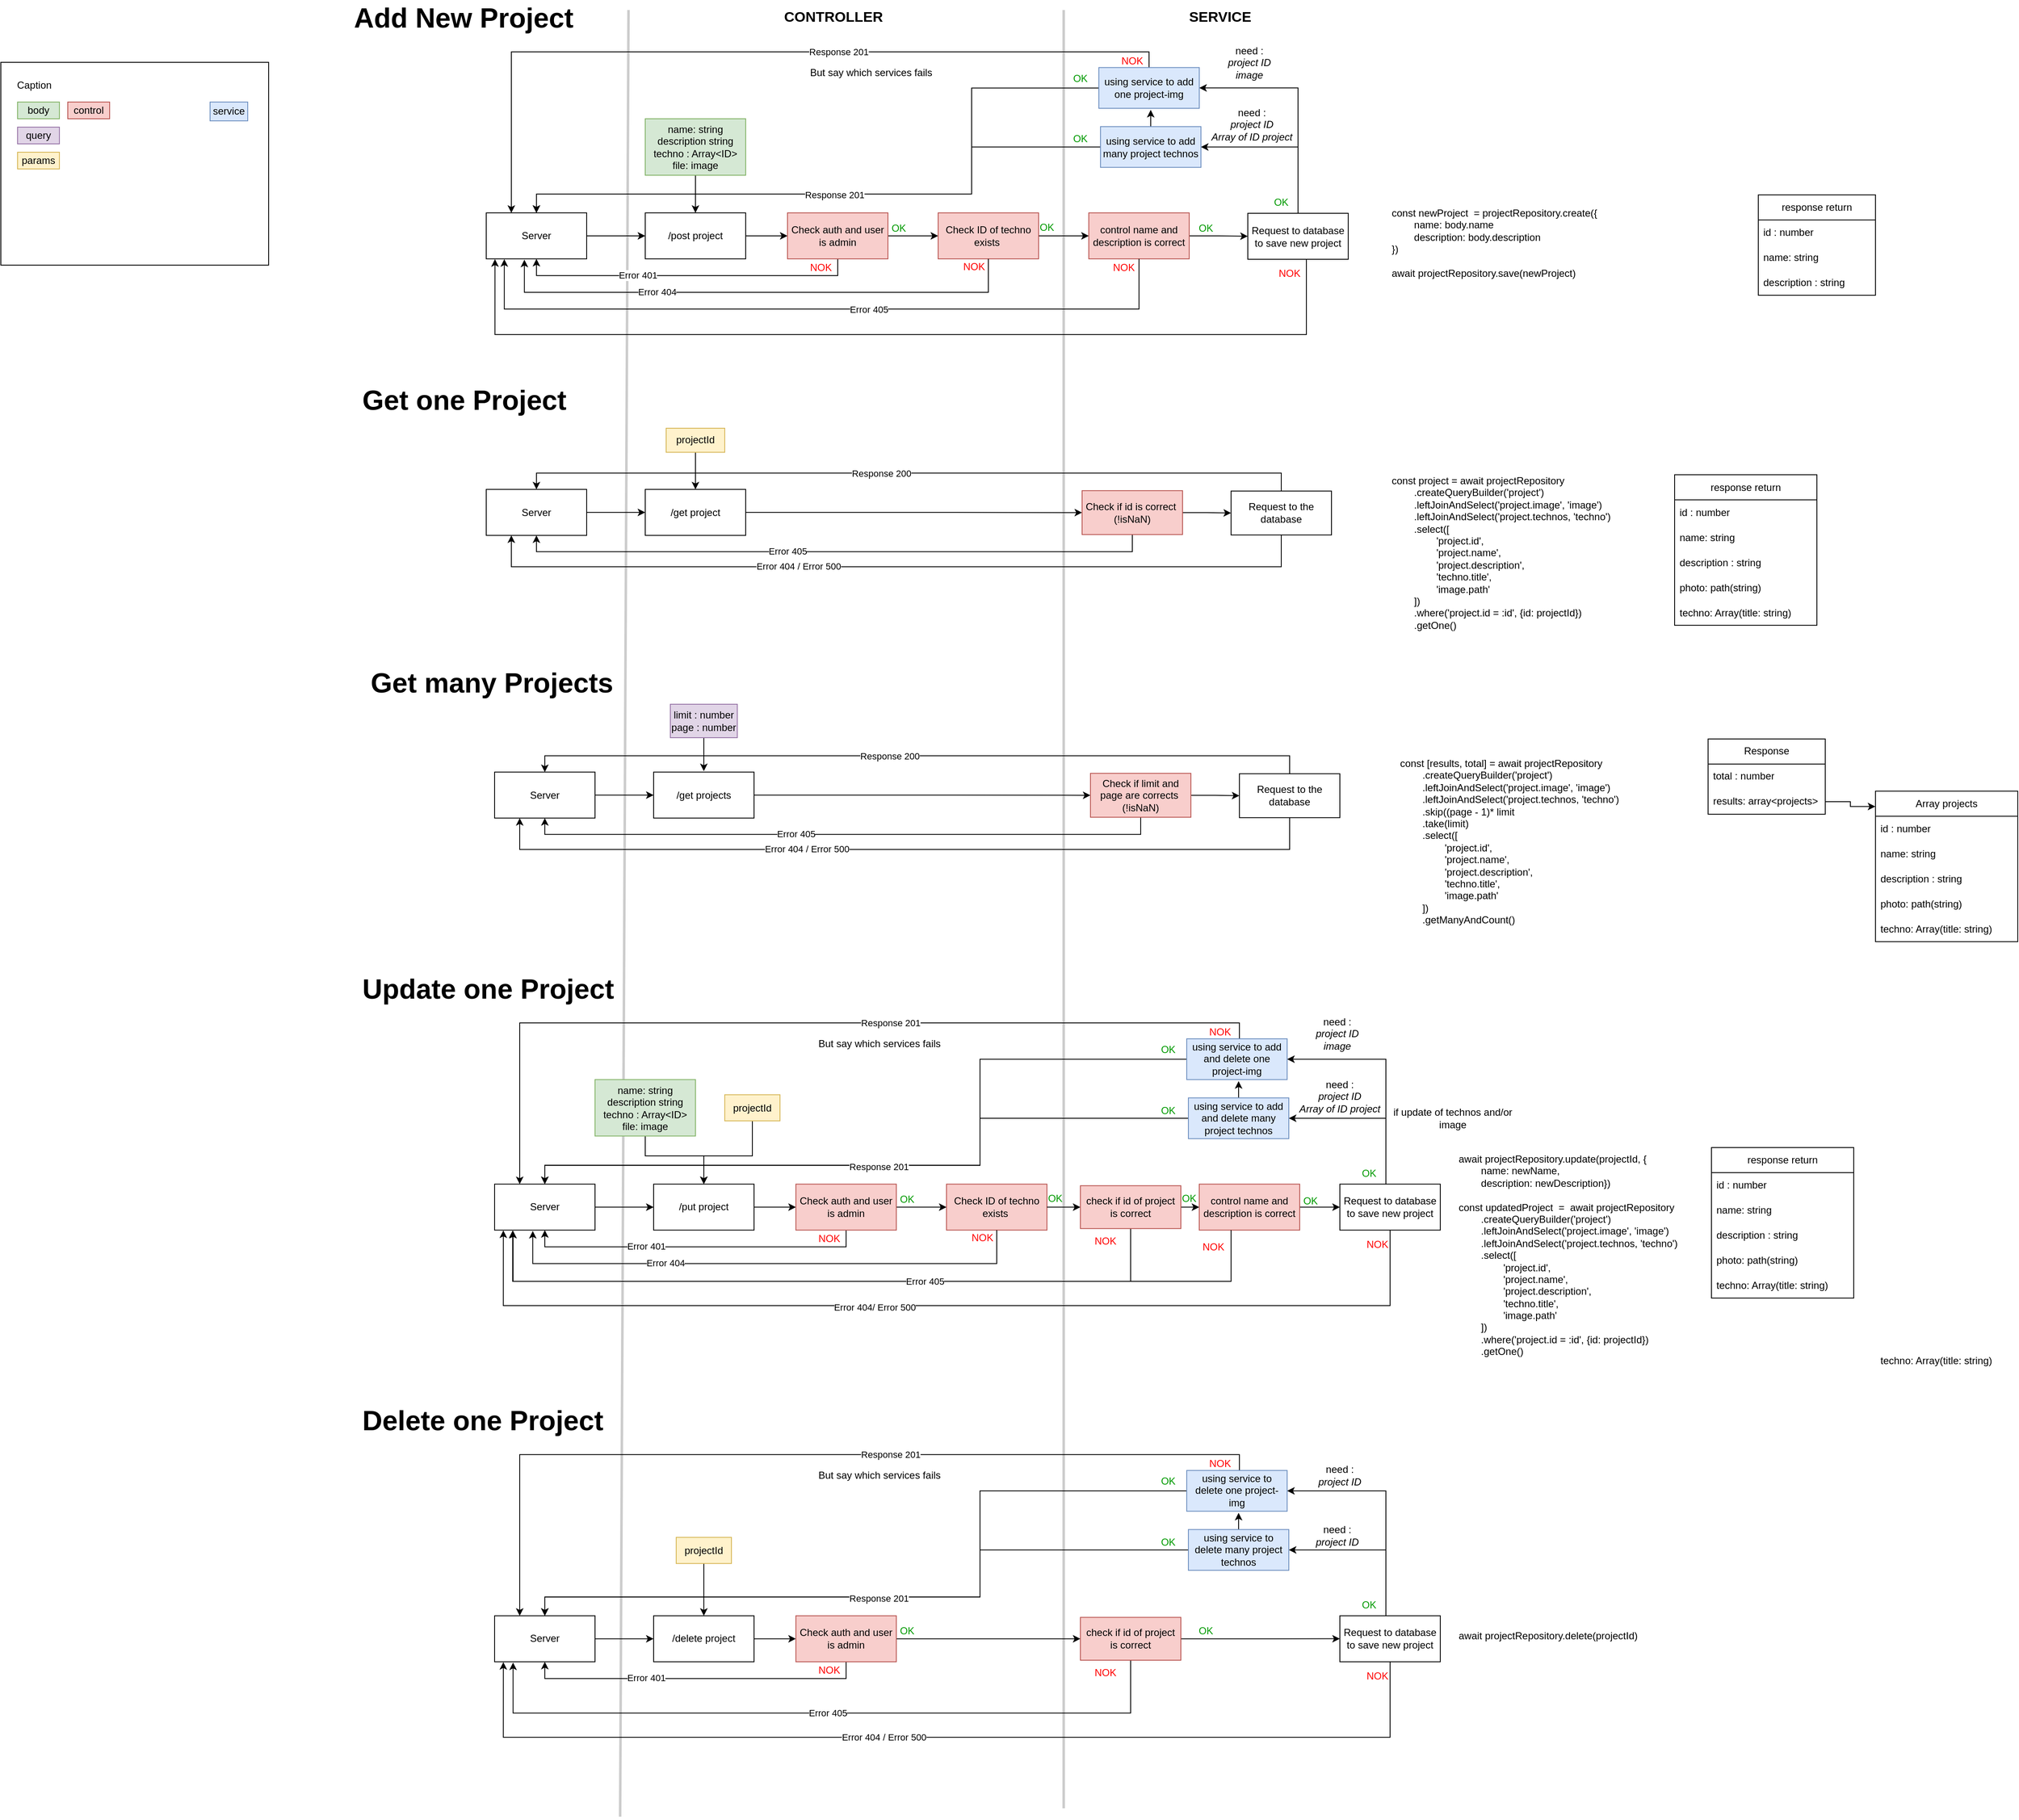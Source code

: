 <mxfile version="24.7.16">
  <diagram name="Page-1" id="Ivh299RitRnoYVwxjOdh">
    <mxGraphModel dx="3269" dy="1198" grid="1" gridSize="10" guides="1" tooltips="1" connect="1" arrows="1" fold="1" page="1" pageScale="1" pageWidth="827" pageHeight="1169" math="0" shadow="0">
      <root>
        <mxCell id="0" />
        <mxCell id="1" parent="0" />
        <mxCell id="XzdNKWaJprYKKExX68f9-235" style="edgeStyle=orthogonalEdgeStyle;rounded=0;orthogonalLoop=1;jettySize=auto;html=1;entryX=0.184;entryY=1.016;entryDx=0;entryDy=0;entryPerimeter=0;" edge="1" parent="1" source="XzdNKWaJprYKKExX68f9-232" target="XzdNKWaJprYKKExX68f9-179">
          <mxGeometry relative="1" as="geometry">
            <Array as="points">
              <mxPoint x="790" y="1550" />
              <mxPoint x="52" y="1550" />
            </Array>
          </mxGeometry>
        </mxCell>
        <mxCell id="rn9WdZCYMhVPytGbhueB-17" value="" style="endArrow=none;html=1;rounded=0;strokeColor=#CCCCCC;strokeWidth=3;" parent="1" edge="1">
          <mxGeometry width="50" height="50" relative="1" as="geometry">
            <mxPoint x="710" y="2180" as="sourcePoint" />
            <mxPoint x="710" y="30" as="targetPoint" />
          </mxGeometry>
        </mxCell>
        <mxCell id="rn9WdZCYMhVPytGbhueB-10" value="" style="endArrow=none;html=1;rounded=0;strokeColor=#CCCCCC;strokeWidth=3;" parent="1" edge="1">
          <mxGeometry width="50" height="50" relative="1" as="geometry">
            <mxPoint x="180" y="2190" as="sourcePoint" />
            <mxPoint x="190" y="30" as="targetPoint" />
          </mxGeometry>
        </mxCell>
        <mxCell id="rn9WdZCYMhVPytGbhueB-57" value="" style="rounded=0;whiteSpace=wrap;html=1;" parent="1" vertex="1">
          <mxGeometry x="-560" y="92.5" width="320" height="242.5" as="geometry" />
        </mxCell>
        <mxCell id="rn9WdZCYMhVPytGbhueB-3" style="edgeStyle=orthogonalEdgeStyle;rounded=0;orthogonalLoop=1;jettySize=auto;html=1;entryX=0;entryY=0.5;entryDx=0;entryDy=0;" parent="1" source="rn9WdZCYMhVPytGbhueB-1" target="rn9WdZCYMhVPytGbhueB-2" edge="1">
          <mxGeometry relative="1" as="geometry" />
        </mxCell>
        <mxCell id="rn9WdZCYMhVPytGbhueB-1" value="Server" style="rounded=0;whiteSpace=wrap;html=1;" parent="1" vertex="1">
          <mxGeometry x="20" y="272.5" width="120" height="55" as="geometry" />
        </mxCell>
        <mxCell id="rn9WdZCYMhVPytGbhueB-15" style="edgeStyle=orthogonalEdgeStyle;rounded=0;orthogonalLoop=1;jettySize=auto;html=1;" parent="1" source="rn9WdZCYMhVPytGbhueB-2" target="rn9WdZCYMhVPytGbhueB-9" edge="1">
          <mxGeometry relative="1" as="geometry" />
        </mxCell>
        <mxCell id="rn9WdZCYMhVPytGbhueB-2" value="/post project" style="rounded=0;whiteSpace=wrap;html=1;" parent="1" vertex="1">
          <mxGeometry x="210" y="272.5" width="120" height="55" as="geometry" />
        </mxCell>
        <mxCell id="rn9WdZCYMhVPytGbhueB-5" style="edgeStyle=orthogonalEdgeStyle;rounded=0;orthogonalLoop=1;jettySize=auto;html=1;" parent="1" source="rn9WdZCYMhVPytGbhueB-4" target="rn9WdZCYMhVPytGbhueB-2" edge="1">
          <mxGeometry relative="1" as="geometry" />
        </mxCell>
        <mxCell id="rn9WdZCYMhVPytGbhueB-4" value="name: string&lt;div&gt;description string&lt;/div&gt;&lt;div&gt;techno : Array&amp;lt;ID&amp;gt;&lt;/div&gt;&lt;div&gt;file: image&lt;/div&gt;" style="rounded=0;whiteSpace=wrap;html=1;fillColor=#d5e8d4;strokeColor=#82b366;" parent="1" vertex="1">
          <mxGeometry x="210" y="160" width="120" height="67.5" as="geometry" />
        </mxCell>
        <mxCell id="rn9WdZCYMhVPytGbhueB-6" value="body" style="rounded=0;whiteSpace=wrap;html=1;fillColor=#d5e8d4;strokeColor=#82b366;" parent="1" vertex="1">
          <mxGeometry x="-540" y="140" width="50" height="20" as="geometry" />
        </mxCell>
        <mxCell id="rn9WdZCYMhVPytGbhueB-7" value="query" style="rounded=0;whiteSpace=wrap;html=1;fillColor=#e1d5e7;strokeColor=#9673a6;" parent="1" vertex="1">
          <mxGeometry x="-540" y="170" width="50" height="20" as="geometry" />
        </mxCell>
        <mxCell id="rn9WdZCYMhVPytGbhueB-8" value="params" style="rounded=0;whiteSpace=wrap;html=1;fillColor=#fff2cc;strokeColor=#d6b656;" parent="1" vertex="1">
          <mxGeometry x="-540" y="200" width="50" height="20" as="geometry" />
        </mxCell>
        <mxCell id="rn9WdZCYMhVPytGbhueB-13" style="edgeStyle=orthogonalEdgeStyle;rounded=0;orthogonalLoop=1;jettySize=auto;html=1;entryX=0.5;entryY=1;entryDx=0;entryDy=0;" parent="1" source="rn9WdZCYMhVPytGbhueB-9" target="rn9WdZCYMhVPytGbhueB-1" edge="1">
          <mxGeometry relative="1" as="geometry">
            <Array as="points">
              <mxPoint x="440" y="347.5" />
              <mxPoint x="80" y="347.5" />
            </Array>
          </mxGeometry>
        </mxCell>
        <mxCell id="rn9WdZCYMhVPytGbhueB-18" value="Error 401" style="edgeLabel;html=1;align=center;verticalAlign=middle;resizable=0;points=[];" parent="rn9WdZCYMhVPytGbhueB-13" vertex="1" connectable="0">
          <mxGeometry x="0.296" y="-1" relative="1" as="geometry">
            <mxPoint as="offset" />
          </mxGeometry>
        </mxCell>
        <mxCell id="rn9WdZCYMhVPytGbhueB-22" style="edgeStyle=orthogonalEdgeStyle;rounded=0;orthogonalLoop=1;jettySize=auto;html=1;entryX=0;entryY=0.5;entryDx=0;entryDy=0;" parent="1" source="rn9WdZCYMhVPytGbhueB-9" target="rn9WdZCYMhVPytGbhueB-16" edge="1">
          <mxGeometry relative="1" as="geometry" />
        </mxCell>
        <mxCell id="rn9WdZCYMhVPytGbhueB-9" value="Check auth and user is admin" style="rounded=0;whiteSpace=wrap;html=1;fillColor=#f8cecc;strokeColor=#b85450;" parent="1" vertex="1">
          <mxGeometry x="380" y="272.5" width="120" height="55" as="geometry" />
        </mxCell>
        <mxCell id="rn9WdZCYMhVPytGbhueB-11" value="&lt;font style=&quot;font-size: 17px;&quot;&gt;CONTROLLER&lt;/font&gt;" style="text;html=1;align=center;verticalAlign=middle;whiteSpace=wrap;rounded=0;fontStyle=1" parent="1" vertex="1">
          <mxGeometry x="360" y="18.75" width="150" height="40" as="geometry" />
        </mxCell>
        <mxCell id="rn9WdZCYMhVPytGbhueB-12" value="control" style="rounded=0;whiteSpace=wrap;html=1;fillColor=#f8cecc;strokeColor=#b85450;" parent="1" vertex="1">
          <mxGeometry x="-480" y="140" width="50" height="20" as="geometry" />
        </mxCell>
        <mxCell id="rn9WdZCYMhVPytGbhueB-14" value="NOK" style="text;html=1;align=center;verticalAlign=middle;whiteSpace=wrap;rounded=0;fontColor=#FF0000;" parent="1" vertex="1">
          <mxGeometry x="390" y="322.5" width="60" height="30" as="geometry" />
        </mxCell>
        <mxCell id="rn9WdZCYMhVPytGbhueB-28" style="edgeStyle=orthogonalEdgeStyle;rounded=0;orthogonalLoop=1;jettySize=auto;html=1;entryX=0;entryY=0.5;entryDx=0;entryDy=0;" parent="1" source="rn9WdZCYMhVPytGbhueB-16" target="rn9WdZCYMhVPytGbhueB-27" edge="1">
          <mxGeometry relative="1" as="geometry" />
        </mxCell>
        <mxCell id="rn9WdZCYMhVPytGbhueB-16" value="Check ID of techno exists&amp;nbsp;" style="rounded=0;whiteSpace=wrap;html=1;fillColor=#f8cecc;strokeColor=#b85450;" parent="1" vertex="1">
          <mxGeometry x="560" y="272.5" width="120" height="55" as="geometry" />
        </mxCell>
        <mxCell id="rn9WdZCYMhVPytGbhueB-19" value="&lt;font style=&quot;font-size: 17px;&quot;&gt;SERVICE&lt;/font&gt;" style="text;html=1;align=center;verticalAlign=middle;whiteSpace=wrap;rounded=0;fontStyle=1" parent="1" vertex="1">
          <mxGeometry x="822" y="18.75" width="150" height="40" as="geometry" />
        </mxCell>
        <mxCell id="rn9WdZCYMhVPytGbhueB-23" style="edgeStyle=orthogonalEdgeStyle;rounded=0;orthogonalLoop=1;jettySize=auto;html=1;entryX=0.38;entryY=1.018;entryDx=0;entryDy=0;entryPerimeter=0;" parent="1" source="rn9WdZCYMhVPytGbhueB-16" target="rn9WdZCYMhVPytGbhueB-1" edge="1">
          <mxGeometry relative="1" as="geometry">
            <Array as="points">
              <mxPoint x="620" y="367.5" />
              <mxPoint x="66" y="367.5" />
            </Array>
          </mxGeometry>
        </mxCell>
        <mxCell id="rn9WdZCYMhVPytGbhueB-24" value="Error 404" style="edgeLabel;html=1;align=center;verticalAlign=middle;resizable=0;points=[];" parent="rn9WdZCYMhVPytGbhueB-23" vertex="1" connectable="0">
          <mxGeometry x="0.376" y="-1" relative="1" as="geometry">
            <mxPoint as="offset" />
          </mxGeometry>
        </mxCell>
        <mxCell id="rn9WdZCYMhVPytGbhueB-25" value="NOK" style="text;html=1;align=center;verticalAlign=middle;whiteSpace=wrap;rounded=0;fontColor=#FF0000;" parent="1" vertex="1">
          <mxGeometry x="573" y="321.5" width="60" height="30" as="geometry" />
        </mxCell>
        <mxCell id="rn9WdZCYMhVPytGbhueB-26" value="OK" style="text;html=1;align=center;verticalAlign=middle;whiteSpace=wrap;rounded=0;fontColor=#009900;" parent="1" vertex="1">
          <mxGeometry x="483" y="275.5" width="60" height="30" as="geometry" />
        </mxCell>
        <mxCell id="rn9WdZCYMhVPytGbhueB-39" style="edgeStyle=orthogonalEdgeStyle;rounded=0;orthogonalLoop=1;jettySize=auto;html=1;" parent="1" source="rn9WdZCYMhVPytGbhueB-27" target="rn9WdZCYMhVPytGbhueB-33" edge="1">
          <mxGeometry relative="1" as="geometry">
            <mxPoint x="910" y="300" as="targetPoint" />
          </mxGeometry>
        </mxCell>
        <mxCell id="rn9WdZCYMhVPytGbhueB-27" value="control name and description is correct" style="rounded=0;whiteSpace=wrap;html=1;fillColor=#f8cecc;strokeColor=#b85450;" parent="1" vertex="1">
          <mxGeometry x="740" y="272.5" width="120" height="55" as="geometry" />
        </mxCell>
        <mxCell id="rn9WdZCYMhVPytGbhueB-29" style="edgeStyle=orthogonalEdgeStyle;rounded=0;orthogonalLoop=1;jettySize=auto;html=1;entryX=0.18;entryY=1.006;entryDx=0;entryDy=0;entryPerimeter=0;" parent="1" source="rn9WdZCYMhVPytGbhueB-27" target="rn9WdZCYMhVPytGbhueB-1" edge="1">
          <mxGeometry relative="1" as="geometry">
            <Array as="points">
              <mxPoint x="800" y="387.5" />
              <mxPoint x="42" y="387.5" />
            </Array>
          </mxGeometry>
        </mxCell>
        <mxCell id="rn9WdZCYMhVPytGbhueB-45" value="Error 405" style="edgeLabel;html=1;align=center;verticalAlign=middle;resizable=0;points=[];" parent="rn9WdZCYMhVPytGbhueB-29" vertex="1" connectable="0">
          <mxGeometry x="-0.128" relative="1" as="geometry">
            <mxPoint as="offset" />
          </mxGeometry>
        </mxCell>
        <mxCell id="rn9WdZCYMhVPytGbhueB-31" value="NOK" style="text;html=1;align=center;verticalAlign=middle;whiteSpace=wrap;rounded=0;fontColor=#FF0000;" parent="1" vertex="1">
          <mxGeometry x="752" y="322.5" width="60" height="30" as="geometry" />
        </mxCell>
        <mxCell id="rn9WdZCYMhVPytGbhueB-32" value="OK" style="text;html=1;align=center;verticalAlign=middle;whiteSpace=wrap;rounded=0;fontColor=#009900;" parent="1" vertex="1">
          <mxGeometry x="660" y="275" width="60" height="30" as="geometry" />
        </mxCell>
        <mxCell id="XzdNKWaJprYKKExX68f9-53" style="edgeStyle=orthogonalEdgeStyle;rounded=0;orthogonalLoop=1;jettySize=auto;html=1;entryX=1;entryY=0.5;entryDx=0;entryDy=0;" edge="1" parent="1" source="rn9WdZCYMhVPytGbhueB-33" target="XzdNKWaJprYKKExX68f9-51">
          <mxGeometry relative="1" as="geometry">
            <Array as="points">
              <mxPoint x="990" y="194" />
            </Array>
          </mxGeometry>
        </mxCell>
        <mxCell id="XzdNKWaJprYKKExX68f9-54" style="edgeStyle=orthogonalEdgeStyle;rounded=0;orthogonalLoop=1;jettySize=auto;html=1;entryX=1;entryY=0.5;entryDx=0;entryDy=0;" edge="1" parent="1" source="rn9WdZCYMhVPytGbhueB-33" target="XzdNKWaJprYKKExX68f9-52">
          <mxGeometry relative="1" as="geometry">
            <Array as="points">
              <mxPoint x="990" y="123" />
            </Array>
          </mxGeometry>
        </mxCell>
        <mxCell id="rn9WdZCYMhVPytGbhueB-33" value="Request to database to save new project" style="rounded=0;whiteSpace=wrap;html=1;" parent="1" vertex="1">
          <mxGeometry x="930" y="273" width="120" height="55" as="geometry" />
        </mxCell>
        <mxCell id="rn9WdZCYMhVPytGbhueB-46" style="edgeStyle=orthogonalEdgeStyle;rounded=0;orthogonalLoop=1;jettySize=auto;html=1;entryX=0.087;entryY=1.007;entryDx=0;entryDy=0;entryPerimeter=0;" parent="1" source="rn9WdZCYMhVPytGbhueB-33" target="rn9WdZCYMhVPytGbhueB-1" edge="1">
          <mxGeometry relative="1" as="geometry">
            <Array as="points">
              <mxPoint x="1000" y="418" />
              <mxPoint x="30" y="418" />
            </Array>
          </mxGeometry>
        </mxCell>
        <mxCell id="rn9WdZCYMhVPytGbhueB-47" value="NOK" style="text;html=1;align=center;verticalAlign=middle;whiteSpace=wrap;rounded=0;fontColor=#FF0000;" parent="1" vertex="1">
          <mxGeometry x="950" y="330" width="60" height="30" as="geometry" />
        </mxCell>
        <mxCell id="rn9WdZCYMhVPytGbhueB-48" value="OK" style="text;html=1;align=center;verticalAlign=middle;whiteSpace=wrap;rounded=0;fontColor=#009900;" parent="1" vertex="1">
          <mxGeometry x="850" y="275.5" width="60" height="30" as="geometry" />
        </mxCell>
        <mxCell id="rn9WdZCYMhVPytGbhueB-52" value="response return" style="swimlane;fontStyle=0;childLayout=stackLayout;horizontal=1;startSize=30;horizontalStack=0;resizeParent=1;resizeParentMax=0;resizeLast=0;collapsible=1;marginBottom=0;whiteSpace=wrap;html=1;" parent="1" vertex="1">
          <mxGeometry x="1540" y="251" width="140" height="120" as="geometry" />
        </mxCell>
        <mxCell id="rn9WdZCYMhVPytGbhueB-53" value="id : number" style="text;strokeColor=none;fillColor=none;align=left;verticalAlign=middle;spacingLeft=4;spacingRight=4;overflow=hidden;points=[[0,0.5],[1,0.5]];portConstraint=eastwest;rotatable=0;whiteSpace=wrap;html=1;" parent="rn9WdZCYMhVPytGbhueB-52" vertex="1">
          <mxGeometry y="30" width="140" height="30" as="geometry" />
        </mxCell>
        <mxCell id="rn9WdZCYMhVPytGbhueB-54" value="name: string" style="text;strokeColor=none;fillColor=none;align=left;verticalAlign=middle;spacingLeft=4;spacingRight=4;overflow=hidden;points=[[0,0.5],[1,0.5]];portConstraint=eastwest;rotatable=0;whiteSpace=wrap;html=1;" parent="rn9WdZCYMhVPytGbhueB-52" vertex="1">
          <mxGeometry y="60" width="140" height="30" as="geometry" />
        </mxCell>
        <mxCell id="rn9WdZCYMhVPytGbhueB-55" value="description : string" style="text;strokeColor=none;fillColor=none;align=left;verticalAlign=middle;spacingLeft=4;spacingRight=4;overflow=hidden;points=[[0,0.5],[1,0.5]];portConstraint=eastwest;rotatable=0;whiteSpace=wrap;html=1;" parent="rn9WdZCYMhVPytGbhueB-52" vertex="1">
          <mxGeometry y="90" width="140" height="30" as="geometry" />
        </mxCell>
        <mxCell id="rn9WdZCYMhVPytGbhueB-56" value="Add New Project" style="text;html=1;align=left;verticalAlign=middle;whiteSpace=wrap;rounded=0;fontStyle=1;fontSize=33;" parent="1" vertex="1">
          <mxGeometry x="-140" y="23.75" width="380" height="30" as="geometry" />
        </mxCell>
        <mxCell id="rn9WdZCYMhVPytGbhueB-58" value="Caption" style="text;html=1;align=center;verticalAlign=middle;whiteSpace=wrap;rounded=0;" parent="1" vertex="1">
          <mxGeometry x="-550" y="105" width="60" height="30" as="geometry" />
        </mxCell>
        <mxCell id="rn9WdZCYMhVPytGbhueB-59" value="OK" style="text;html=1;align=center;verticalAlign=middle;whiteSpace=wrap;rounded=0;fontColor=#009900;" parent="1" vertex="1">
          <mxGeometry x="940" y="245" width="60" height="30" as="geometry" />
        </mxCell>
        <mxCell id="XzdNKWaJprYKKExX68f9-50" value="service" style="rounded=0;whiteSpace=wrap;html=1;fillColor=#dae8fc;strokeColor=#6c8ebf;" vertex="1" parent="1">
          <mxGeometry x="-310" y="140" width="45" height="22.5" as="geometry" />
        </mxCell>
        <mxCell id="XzdNKWaJprYKKExX68f9-57" style="edgeStyle=orthogonalEdgeStyle;rounded=0;orthogonalLoop=1;jettySize=auto;html=1;" edge="1" parent="1" source="XzdNKWaJprYKKExX68f9-51" target="rn9WdZCYMhVPytGbhueB-1">
          <mxGeometry relative="1" as="geometry">
            <Array as="points">
              <mxPoint x="600" y="194" />
              <mxPoint x="600" y="250" />
              <mxPoint x="80" y="250" />
            </Array>
          </mxGeometry>
        </mxCell>
        <mxCell id="XzdNKWaJprYKKExX68f9-66" style="edgeStyle=orthogonalEdgeStyle;rounded=0;orthogonalLoop=1;jettySize=auto;html=1;" edge="1" parent="1" source="XzdNKWaJprYKKExX68f9-51">
          <mxGeometry relative="1" as="geometry">
            <mxPoint x="814" y="150" as="targetPoint" />
          </mxGeometry>
        </mxCell>
        <mxCell id="XzdNKWaJprYKKExX68f9-51" value="using service to add many project technos" style="rounded=0;whiteSpace=wrap;html=1;fillColor=#dae8fc;strokeColor=#6c8ebf;" vertex="1" parent="1">
          <mxGeometry x="754" y="169.38" width="120" height="48.75" as="geometry" />
        </mxCell>
        <mxCell id="XzdNKWaJprYKKExX68f9-58" style="edgeStyle=orthogonalEdgeStyle;rounded=0;orthogonalLoop=1;jettySize=auto;html=1;" edge="1" parent="1" source="XzdNKWaJprYKKExX68f9-52" target="rn9WdZCYMhVPytGbhueB-1">
          <mxGeometry relative="1" as="geometry">
            <Array as="points">
              <mxPoint x="600" y="123" />
              <mxPoint x="600" y="250" />
              <mxPoint x="80" y="250" />
            </Array>
          </mxGeometry>
        </mxCell>
        <mxCell id="XzdNKWaJprYKKExX68f9-59" value="Response 201" style="edgeLabel;html=1;align=center;verticalAlign=middle;resizable=0;points=[];" vertex="1" connectable="0" parent="XzdNKWaJprYKKExX68f9-58">
          <mxGeometry x="0.08" y="1" relative="1" as="geometry">
            <mxPoint as="offset" />
          </mxGeometry>
        </mxCell>
        <mxCell id="XzdNKWaJprYKKExX68f9-68" style="edgeStyle=orthogonalEdgeStyle;rounded=0;orthogonalLoop=1;jettySize=auto;html=1;entryX=0.25;entryY=0;entryDx=0;entryDy=0;" edge="1" parent="1" source="XzdNKWaJprYKKExX68f9-52" target="rn9WdZCYMhVPytGbhueB-1">
          <mxGeometry relative="1" as="geometry">
            <Array as="points">
              <mxPoint x="812" y="80" />
              <mxPoint x="50" y="80" />
            </Array>
          </mxGeometry>
        </mxCell>
        <mxCell id="XzdNKWaJprYKKExX68f9-73" value="Response 201" style="edgeLabel;html=1;align=center;verticalAlign=middle;resizable=0;points=[];" vertex="1" connectable="0" parent="XzdNKWaJprYKKExX68f9-68">
          <mxGeometry x="-0.07" y="2" relative="1" as="geometry">
            <mxPoint x="62" y="-2" as="offset" />
          </mxGeometry>
        </mxCell>
        <mxCell id="XzdNKWaJprYKKExX68f9-52" value="using service to add one project-img" style="rounded=0;whiteSpace=wrap;html=1;fillColor=#dae8fc;strokeColor=#6c8ebf;" vertex="1" parent="1">
          <mxGeometry x="752" y="98.75" width="120" height="48.75" as="geometry" />
        </mxCell>
        <mxCell id="XzdNKWaJprYKKExX68f9-55" value="need :&lt;div&gt;&lt;i&gt;project ID&lt;/i&gt;&lt;/div&gt;&lt;div&gt;&lt;i&gt;image&lt;/i&gt;&lt;/div&gt;" style="text;html=1;align=center;verticalAlign=middle;whiteSpace=wrap;rounded=0;" vertex="1" parent="1">
          <mxGeometry x="882" y="63.75" width="100" height="58.75" as="geometry" />
        </mxCell>
        <mxCell id="XzdNKWaJprYKKExX68f9-56" value="need :&lt;div&gt;&lt;i&gt;project ID&lt;/i&gt;&lt;/div&gt;&lt;div&gt;&lt;i&gt;Array of ID project&lt;/i&gt;&lt;/div&gt;" style="text;html=1;align=center;verticalAlign=middle;whiteSpace=wrap;rounded=0;" vertex="1" parent="1">
          <mxGeometry x="885" y="138.12" width="100" height="58.75" as="geometry" />
        </mxCell>
        <mxCell id="XzdNKWaJprYKKExX68f9-60" value="OK" style="text;html=1;align=center;verticalAlign=middle;whiteSpace=wrap;rounded=0;fontColor=#009900;" vertex="1" parent="1">
          <mxGeometry x="700" y="169.38" width="60" height="30" as="geometry" />
        </mxCell>
        <mxCell id="XzdNKWaJprYKKExX68f9-61" value="OK" style="text;html=1;align=center;verticalAlign=middle;whiteSpace=wrap;rounded=0;fontColor=#009900;" vertex="1" parent="1">
          <mxGeometry x="700" y="96.5" width="60" height="30" as="geometry" />
        </mxCell>
        <mxCell id="XzdNKWaJprYKKExX68f9-69" value="NOK" style="text;html=1;align=center;verticalAlign=middle;whiteSpace=wrap;rounded=0;fontColor=#FF0000;" vertex="1" parent="1">
          <mxGeometry x="762" y="76" width="60" height="30" as="geometry" />
        </mxCell>
        <mxCell id="XzdNKWaJprYKKExX68f9-74" value="But say which services fails" style="text;html=1;align=center;verticalAlign=middle;whiteSpace=wrap;rounded=0;" vertex="1" parent="1">
          <mxGeometry x="400" y="90" width="160" height="30" as="geometry" />
        </mxCell>
        <mxCell id="XzdNKWaJprYKKExX68f9-75" style="edgeStyle=orthogonalEdgeStyle;rounded=0;orthogonalLoop=1;jettySize=auto;html=1;entryX=0;entryY=0.5;entryDx=0;entryDy=0;" edge="1" parent="1" source="XzdNKWaJprYKKExX68f9-76" target="XzdNKWaJprYKKExX68f9-78">
          <mxGeometry relative="1" as="geometry" />
        </mxCell>
        <mxCell id="XzdNKWaJprYKKExX68f9-76" value="Server" style="rounded=0;whiteSpace=wrap;html=1;" vertex="1" parent="1">
          <mxGeometry x="20" y="603.12" width="120" height="55" as="geometry" />
        </mxCell>
        <mxCell id="XzdNKWaJprYKKExX68f9-135" style="edgeStyle=orthogonalEdgeStyle;rounded=0;orthogonalLoop=1;jettySize=auto;html=1;" edge="1" parent="1" source="XzdNKWaJprYKKExX68f9-78" target="XzdNKWaJprYKKExX68f9-132">
          <mxGeometry relative="1" as="geometry" />
        </mxCell>
        <mxCell id="XzdNKWaJprYKKExX68f9-78" value="/get project" style="rounded=0;whiteSpace=wrap;html=1;" vertex="1" parent="1">
          <mxGeometry x="210" y="603.12" width="120" height="55" as="geometry" />
        </mxCell>
        <mxCell id="XzdNKWaJprYKKExX68f9-110" value="response return" style="swimlane;fontStyle=0;childLayout=stackLayout;horizontal=1;startSize=30;horizontalStack=0;resizeParent=1;resizeParentMax=0;resizeLast=0;collapsible=1;marginBottom=0;whiteSpace=wrap;html=1;" vertex="1" parent="1">
          <mxGeometry x="1440" y="585.62" width="170" height="180" as="geometry" />
        </mxCell>
        <mxCell id="XzdNKWaJprYKKExX68f9-111" value="id : number" style="text;strokeColor=none;fillColor=none;align=left;verticalAlign=middle;spacingLeft=4;spacingRight=4;overflow=hidden;points=[[0,0.5],[1,0.5]];portConstraint=eastwest;rotatable=0;whiteSpace=wrap;html=1;" vertex="1" parent="XzdNKWaJprYKKExX68f9-110">
          <mxGeometry y="30" width="170" height="30" as="geometry" />
        </mxCell>
        <mxCell id="XzdNKWaJprYKKExX68f9-112" value="name: string" style="text;strokeColor=none;fillColor=none;align=left;verticalAlign=middle;spacingLeft=4;spacingRight=4;overflow=hidden;points=[[0,0.5],[1,0.5]];portConstraint=eastwest;rotatable=0;whiteSpace=wrap;html=1;" vertex="1" parent="XzdNKWaJprYKKExX68f9-110">
          <mxGeometry y="60" width="170" height="30" as="geometry" />
        </mxCell>
        <mxCell id="XzdNKWaJprYKKExX68f9-113" value="description : string" style="text;strokeColor=none;fillColor=none;align=left;verticalAlign=middle;spacingLeft=4;spacingRight=4;overflow=hidden;points=[[0,0.5],[1,0.5]];portConstraint=eastwest;rotatable=0;whiteSpace=wrap;html=1;" vertex="1" parent="XzdNKWaJprYKKExX68f9-110">
          <mxGeometry y="90" width="170" height="30" as="geometry" />
        </mxCell>
        <mxCell id="XzdNKWaJprYKKExX68f9-145" value="photo: path(string)" style="text;strokeColor=none;fillColor=none;align=left;verticalAlign=middle;spacingLeft=4;spacingRight=4;overflow=hidden;points=[[0,0.5],[1,0.5]];portConstraint=eastwest;rotatable=0;whiteSpace=wrap;html=1;" vertex="1" parent="XzdNKWaJprYKKExX68f9-110">
          <mxGeometry y="120" width="170" height="30" as="geometry" />
        </mxCell>
        <mxCell id="XzdNKWaJprYKKExX68f9-146" value="techno: Array(title: string)" style="text;strokeColor=none;fillColor=none;align=left;verticalAlign=middle;spacingLeft=4;spacingRight=4;overflow=hidden;points=[[0,0.5],[1,0.5]];portConstraint=eastwest;rotatable=0;whiteSpace=wrap;html=1;" vertex="1" parent="XzdNKWaJprYKKExX68f9-110">
          <mxGeometry y="150" width="170" height="30" as="geometry" />
        </mxCell>
        <mxCell id="XzdNKWaJprYKKExX68f9-114" value="Get one Project" style="text;html=1;align=left;verticalAlign=middle;whiteSpace=wrap;rounded=0;fontStyle=1;fontSize=33;" vertex="1" parent="1">
          <mxGeometry x="-130" y="482" width="380" height="28" as="geometry" />
        </mxCell>
        <mxCell id="XzdNKWaJprYKKExX68f9-131" style="edgeStyle=orthogonalEdgeStyle;rounded=0;orthogonalLoop=1;jettySize=auto;html=1;entryX=0.5;entryY=0;entryDx=0;entryDy=0;" edge="1" parent="1" source="XzdNKWaJprYKKExX68f9-130" target="XzdNKWaJprYKKExX68f9-78">
          <mxGeometry relative="1" as="geometry" />
        </mxCell>
        <mxCell id="XzdNKWaJprYKKExX68f9-130" value="projectId" style="rounded=0;whiteSpace=wrap;html=1;fillColor=#fff2cc;strokeColor=#d6b656;" vertex="1" parent="1">
          <mxGeometry x="235" y="530" width="70" height="28.76" as="geometry" />
        </mxCell>
        <mxCell id="XzdNKWaJprYKKExX68f9-136" style="edgeStyle=orthogonalEdgeStyle;rounded=0;orthogonalLoop=1;jettySize=auto;html=1;entryX=0.5;entryY=1;entryDx=0;entryDy=0;" edge="1" parent="1" source="XzdNKWaJprYKKExX68f9-132" target="XzdNKWaJprYKKExX68f9-76">
          <mxGeometry relative="1" as="geometry">
            <Array as="points">
              <mxPoint x="792" y="677.62" />
              <mxPoint x="80" y="677.62" />
            </Array>
          </mxGeometry>
        </mxCell>
        <mxCell id="XzdNKWaJprYKKExX68f9-137" value="Error 405" style="edgeLabel;html=1;align=center;verticalAlign=middle;resizable=0;points=[];" vertex="1" connectable="0" parent="XzdNKWaJprYKKExX68f9-136">
          <mxGeometry x="0.15" y="2" relative="1" as="geometry">
            <mxPoint y="-3" as="offset" />
          </mxGeometry>
        </mxCell>
        <mxCell id="XzdNKWaJprYKKExX68f9-142" style="edgeStyle=orthogonalEdgeStyle;rounded=0;orthogonalLoop=1;jettySize=auto;html=1;entryX=0;entryY=0.5;entryDx=0;entryDy=0;" edge="1" parent="1" source="XzdNKWaJprYKKExX68f9-132" target="XzdNKWaJprYKKExX68f9-133">
          <mxGeometry relative="1" as="geometry" />
        </mxCell>
        <mxCell id="XzdNKWaJprYKKExX68f9-132" value="Check if id is correct&amp;nbsp;&lt;br&gt;(!isNaN)" style="rounded=0;whiteSpace=wrap;html=1;fillColor=#f8cecc;strokeColor=#b85450;" vertex="1" parent="1">
          <mxGeometry x="732" y="604.62" width="120" height="52.5" as="geometry" />
        </mxCell>
        <mxCell id="XzdNKWaJprYKKExX68f9-139" style="edgeStyle=orthogonalEdgeStyle;rounded=0;orthogonalLoop=1;jettySize=auto;html=1;entryX=0.25;entryY=1;entryDx=0;entryDy=0;" edge="1" parent="1" source="XzdNKWaJprYKKExX68f9-133" target="XzdNKWaJprYKKExX68f9-76">
          <mxGeometry relative="1" as="geometry">
            <Array as="points">
              <mxPoint x="970" y="695.62" />
              <mxPoint x="50" y="695.62" />
            </Array>
          </mxGeometry>
        </mxCell>
        <mxCell id="XzdNKWaJprYKKExX68f9-140" value="Error 404 / Error 500" style="edgeLabel;html=1;align=center;verticalAlign=middle;resizable=0;points=[];" vertex="1" connectable="0" parent="XzdNKWaJprYKKExX68f9-139">
          <mxGeometry x="0.236" y="-1" relative="1" as="geometry">
            <mxPoint as="offset" />
          </mxGeometry>
        </mxCell>
        <mxCell id="XzdNKWaJprYKKExX68f9-143" style="edgeStyle=orthogonalEdgeStyle;rounded=0;orthogonalLoop=1;jettySize=auto;html=1;entryX=0.5;entryY=0;entryDx=0;entryDy=0;" edge="1" parent="1" source="XzdNKWaJprYKKExX68f9-133" target="XzdNKWaJprYKKExX68f9-76">
          <mxGeometry relative="1" as="geometry">
            <Array as="points">
              <mxPoint x="970" y="583.62" />
              <mxPoint x="80" y="583.62" />
            </Array>
          </mxGeometry>
        </mxCell>
        <mxCell id="XzdNKWaJprYKKExX68f9-144" value="Response 200" style="edgeLabel;html=1;align=center;verticalAlign=middle;resizable=0;points=[];" vertex="1" connectable="0" parent="XzdNKWaJprYKKExX68f9-143">
          <mxGeometry x="0.074" relative="1" as="geometry">
            <mxPoint as="offset" />
          </mxGeometry>
        </mxCell>
        <mxCell id="XzdNKWaJprYKKExX68f9-133" value="Request to the database" style="rounded=0;whiteSpace=wrap;html=1;" vertex="1" parent="1">
          <mxGeometry x="910" y="605.12" width="120" height="52.5" as="geometry" />
        </mxCell>
        <mxCell id="XzdNKWaJprYKKExX68f9-134" value="&lt;div&gt;const project = await projectRepository&lt;/div&gt;&lt;div&gt;&lt;span style=&quot;white-space: pre;&quot;&gt;&#x9;&lt;/span&gt;.createQueryBuilder(&#39;project&#39;)&lt;br&gt;&lt;/div&gt;&lt;div&gt;&lt;span style=&quot;white-space: pre;&quot;&gt;&#x9;&lt;/span&gt;.leftJoinAndSelect(&#39;project.image&#39;, &#39;image&#39;)&lt;br&gt;&lt;/div&gt;&lt;div&gt;&lt;span style=&quot;white-space: pre;&quot;&gt;&#x9;&lt;/span&gt;.leftJoinAndSelect(&#39;project.technos, &#39;techno&#39;)&lt;br&gt;&lt;/div&gt;&lt;div&gt;&lt;span style=&quot;white-space: pre;&quot;&gt;&#x9;&lt;/span&gt;.select([&lt;/div&gt;&lt;div&gt;&lt;span style=&quot;white-space: pre;&quot;&gt;&#x9;&lt;/span&gt;&lt;span style=&quot;white-space: pre;&quot;&gt;&#x9;&lt;/span&gt;&#39;project.id&#39;,&lt;br&gt;&lt;/div&gt;&lt;div&gt;&lt;span style=&quot;white-space: pre;&quot;&gt;&#x9;&lt;/span&gt;&lt;span style=&quot;white-space: pre;&quot;&gt;&#x9;&lt;/span&gt;&#39;project.name&#39;,&lt;br&gt;&lt;/div&gt;&lt;div&gt;&lt;span style=&quot;white-space: pre;&quot;&gt;&#x9;&lt;/span&gt;&lt;span style=&quot;white-space: pre;&quot;&gt;&#x9;&lt;/span&gt;&#39;project.description&#39;,&lt;br&gt;&lt;/div&gt;&lt;div&gt;&lt;span style=&quot;white-space: pre;&quot;&gt;&#x9;&lt;/span&gt;&lt;span style=&quot;white-space: pre;&quot;&gt;&#x9;&lt;/span&gt;&#39;techno.title&#39;,&lt;br&gt;&lt;/div&gt;&lt;div&gt;&lt;span style=&quot;white-space: pre;&quot;&gt;&#x9;&lt;/span&gt;&lt;span style=&quot;white-space: pre;&quot;&gt;&#x9;&lt;/span&gt;&#39;image.path&#39;&lt;br&gt;&lt;/div&gt;&lt;div&gt;&lt;span style=&quot;white-space: pre;&quot;&gt;&#x9;&lt;/span&gt;])&lt;br&gt;&lt;/div&gt;&lt;div&gt;&lt;span style=&quot;white-space: pre;&quot;&gt;&#x9;&lt;/span&gt;.where(&#39;project.id = :id&#39;, {id: projectId})&lt;br&gt;&lt;/div&gt;&lt;div&gt;&lt;span style=&quot;white-space: pre;&quot;&gt;&#x9;&lt;/span&gt;.getOne()&lt;br&gt;&lt;/div&gt;" style="text;html=1;align=left;verticalAlign=top;whiteSpace=wrap;rounded=0;" vertex="1" parent="1">
          <mxGeometry x="1100" y="579.37" width="310" height="210.63" as="geometry" />
        </mxCell>
        <mxCell id="XzdNKWaJprYKKExX68f9-147" value="const newProject&amp;nbsp; = projectRepository.create({&lt;div&gt;&lt;span style=&quot;white-space: pre;&quot;&gt;&#x9;&lt;/span&gt;name: body.name&lt;br&gt;&lt;/div&gt;&lt;div&gt;&lt;span style=&quot;white-space: pre;&quot;&gt;&#x9;&lt;/span&gt;description: body.description&lt;br&gt;&lt;/div&gt;&lt;div&gt;})&lt;/div&gt;&lt;div&gt;&lt;br&gt;&lt;/div&gt;&lt;div&gt;await projectRepository.save(newProject)&lt;/div&gt;" style="text;html=1;align=left;verticalAlign=top;whiteSpace=wrap;rounded=0;" vertex="1" parent="1">
          <mxGeometry x="1100" y="258.75" width="350" height="101.25" as="geometry" />
        </mxCell>
        <mxCell id="XzdNKWaJprYKKExX68f9-148" style="edgeStyle=orthogonalEdgeStyle;rounded=0;orthogonalLoop=1;jettySize=auto;html=1;entryX=0;entryY=0.5;entryDx=0;entryDy=0;" edge="1" parent="1" source="XzdNKWaJprYKKExX68f9-149" target="XzdNKWaJprYKKExX68f9-151">
          <mxGeometry relative="1" as="geometry" />
        </mxCell>
        <mxCell id="XzdNKWaJprYKKExX68f9-149" value="Server" style="rounded=0;whiteSpace=wrap;html=1;" vertex="1" parent="1">
          <mxGeometry x="30" y="941.12" width="120" height="55" as="geometry" />
        </mxCell>
        <mxCell id="XzdNKWaJprYKKExX68f9-150" style="edgeStyle=orthogonalEdgeStyle;rounded=0;orthogonalLoop=1;jettySize=auto;html=1;" edge="1" parent="1" source="XzdNKWaJprYKKExX68f9-151" target="XzdNKWaJprYKKExX68f9-164">
          <mxGeometry relative="1" as="geometry" />
        </mxCell>
        <mxCell id="XzdNKWaJprYKKExX68f9-151" value="/get projects" style="rounded=0;whiteSpace=wrap;html=1;" vertex="1" parent="1">
          <mxGeometry x="220" y="941.12" width="120" height="55" as="geometry" />
        </mxCell>
        <mxCell id="XzdNKWaJprYKKExX68f9-152" value="Array projects" style="swimlane;fontStyle=0;childLayout=stackLayout;horizontal=1;startSize=30;horizontalStack=0;resizeParent=1;resizeParentMax=0;resizeLast=0;collapsible=1;marginBottom=0;whiteSpace=wrap;html=1;" vertex="1" parent="1">
          <mxGeometry x="1680" y="963.91" width="170" height="180" as="geometry" />
        </mxCell>
        <mxCell id="XzdNKWaJprYKKExX68f9-153" value="id : number" style="text;strokeColor=none;fillColor=none;align=left;verticalAlign=middle;spacingLeft=4;spacingRight=4;overflow=hidden;points=[[0,0.5],[1,0.5]];portConstraint=eastwest;rotatable=0;whiteSpace=wrap;html=1;" vertex="1" parent="XzdNKWaJprYKKExX68f9-152">
          <mxGeometry y="30" width="170" height="30" as="geometry" />
        </mxCell>
        <mxCell id="XzdNKWaJprYKKExX68f9-154" value="name: string" style="text;strokeColor=none;fillColor=none;align=left;verticalAlign=middle;spacingLeft=4;spacingRight=4;overflow=hidden;points=[[0,0.5],[1,0.5]];portConstraint=eastwest;rotatable=0;whiteSpace=wrap;html=1;" vertex="1" parent="XzdNKWaJprYKKExX68f9-152">
          <mxGeometry y="60" width="170" height="30" as="geometry" />
        </mxCell>
        <mxCell id="XzdNKWaJprYKKExX68f9-155" value="description : string" style="text;strokeColor=none;fillColor=none;align=left;verticalAlign=middle;spacingLeft=4;spacingRight=4;overflow=hidden;points=[[0,0.5],[1,0.5]];portConstraint=eastwest;rotatable=0;whiteSpace=wrap;html=1;" vertex="1" parent="XzdNKWaJprYKKExX68f9-152">
          <mxGeometry y="90" width="170" height="30" as="geometry" />
        </mxCell>
        <mxCell id="XzdNKWaJprYKKExX68f9-156" value="photo: path(string)" style="text;strokeColor=none;fillColor=none;align=left;verticalAlign=middle;spacingLeft=4;spacingRight=4;overflow=hidden;points=[[0,0.5],[1,0.5]];portConstraint=eastwest;rotatable=0;whiteSpace=wrap;html=1;" vertex="1" parent="XzdNKWaJprYKKExX68f9-152">
          <mxGeometry y="120" width="170" height="30" as="geometry" />
        </mxCell>
        <mxCell id="XzdNKWaJprYKKExX68f9-157" value="techno: Array(title: string)" style="text;strokeColor=none;fillColor=none;align=left;verticalAlign=middle;spacingLeft=4;spacingRight=4;overflow=hidden;points=[[0,0.5],[1,0.5]];portConstraint=eastwest;rotatable=0;whiteSpace=wrap;html=1;" vertex="1" parent="XzdNKWaJprYKKExX68f9-152">
          <mxGeometry y="150" width="170" height="30" as="geometry" />
        </mxCell>
        <mxCell id="XzdNKWaJprYKKExX68f9-158" value="Get many Projects" style="text;html=1;align=left;verticalAlign=middle;whiteSpace=wrap;rounded=0;fontStyle=1;fontSize=33;" vertex="1" parent="1">
          <mxGeometry x="-120" y="820" width="380" height="28" as="geometry" />
        </mxCell>
        <mxCell id="XzdNKWaJprYKKExX68f9-161" style="edgeStyle=orthogonalEdgeStyle;rounded=0;orthogonalLoop=1;jettySize=auto;html=1;entryX=0.5;entryY=1;entryDx=0;entryDy=0;" edge="1" parent="1" source="XzdNKWaJprYKKExX68f9-164" target="XzdNKWaJprYKKExX68f9-149">
          <mxGeometry relative="1" as="geometry">
            <Array as="points">
              <mxPoint x="802" y="1015.62" />
              <mxPoint x="90" y="1015.62" />
            </Array>
          </mxGeometry>
        </mxCell>
        <mxCell id="XzdNKWaJprYKKExX68f9-162" value="Error 405" style="edgeLabel;html=1;align=center;verticalAlign=middle;resizable=0;points=[];" vertex="1" connectable="0" parent="XzdNKWaJprYKKExX68f9-161">
          <mxGeometry x="0.15" y="2" relative="1" as="geometry">
            <mxPoint y="-3" as="offset" />
          </mxGeometry>
        </mxCell>
        <mxCell id="XzdNKWaJprYKKExX68f9-163" style="edgeStyle=orthogonalEdgeStyle;rounded=0;orthogonalLoop=1;jettySize=auto;html=1;entryX=0;entryY=0.5;entryDx=0;entryDy=0;" edge="1" parent="1" source="XzdNKWaJprYKKExX68f9-164" target="XzdNKWaJprYKKExX68f9-169">
          <mxGeometry relative="1" as="geometry" />
        </mxCell>
        <mxCell id="XzdNKWaJprYKKExX68f9-164" value="Check if limit and page are corrects&amp;nbsp;&lt;br&gt;(!isNaN)" style="rounded=0;whiteSpace=wrap;html=1;fillColor=#f8cecc;strokeColor=#b85450;" vertex="1" parent="1">
          <mxGeometry x="742" y="942.62" width="120" height="52.5" as="geometry" />
        </mxCell>
        <mxCell id="XzdNKWaJprYKKExX68f9-165" style="edgeStyle=orthogonalEdgeStyle;rounded=0;orthogonalLoop=1;jettySize=auto;html=1;entryX=0.25;entryY=1;entryDx=0;entryDy=0;" edge="1" parent="1" source="XzdNKWaJprYKKExX68f9-169" target="XzdNKWaJprYKKExX68f9-149">
          <mxGeometry relative="1" as="geometry">
            <Array as="points">
              <mxPoint x="980" y="1033.62" />
              <mxPoint x="60" y="1033.62" />
            </Array>
          </mxGeometry>
        </mxCell>
        <mxCell id="XzdNKWaJprYKKExX68f9-166" value="Error 404 / Error 500" style="edgeLabel;html=1;align=center;verticalAlign=middle;resizable=0;points=[];" vertex="1" connectable="0" parent="XzdNKWaJprYKKExX68f9-165">
          <mxGeometry x="0.236" y="-1" relative="1" as="geometry">
            <mxPoint as="offset" />
          </mxGeometry>
        </mxCell>
        <mxCell id="XzdNKWaJprYKKExX68f9-167" style="edgeStyle=orthogonalEdgeStyle;rounded=0;orthogonalLoop=1;jettySize=auto;html=1;entryX=0.5;entryY=0;entryDx=0;entryDy=0;" edge="1" parent="1" source="XzdNKWaJprYKKExX68f9-169" target="XzdNKWaJprYKKExX68f9-149">
          <mxGeometry relative="1" as="geometry">
            <Array as="points">
              <mxPoint x="980" y="921.62" />
              <mxPoint x="90" y="921.62" />
            </Array>
          </mxGeometry>
        </mxCell>
        <mxCell id="XzdNKWaJprYKKExX68f9-168" value="Response 200" style="edgeLabel;html=1;align=center;verticalAlign=middle;resizable=0;points=[];" vertex="1" connectable="0" parent="XzdNKWaJprYKKExX68f9-167">
          <mxGeometry x="0.074" relative="1" as="geometry">
            <mxPoint as="offset" />
          </mxGeometry>
        </mxCell>
        <mxCell id="XzdNKWaJprYKKExX68f9-169" value="Request to the database" style="rounded=0;whiteSpace=wrap;html=1;" vertex="1" parent="1">
          <mxGeometry x="920" y="943.12" width="120" height="52.5" as="geometry" />
        </mxCell>
        <mxCell id="XzdNKWaJprYKKExX68f9-170" value="&lt;div&gt;const [results, total] = await projectRepository&lt;/div&gt;&lt;div&gt;&lt;span style=&quot;white-space: pre;&quot;&gt;&#x9;&lt;/span&gt;.createQueryBuilder(&#39;project&#39;)&lt;br&gt;&lt;/div&gt;&lt;div&gt;&lt;span style=&quot;white-space: pre;&quot;&gt;&#x9;&lt;/span&gt;.leftJoinAndSelect(&#39;project.image&#39;, &#39;image&#39;)&lt;br&gt;&lt;/div&gt;&lt;div&gt;&lt;span style=&quot;white-space: pre;&quot;&gt;&#x9;&lt;/span&gt;.leftJoinAndSelect(&#39;project.technos, &#39;techno&#39;)&lt;br&gt;&lt;/div&gt;&lt;div&gt;&lt;span style=&quot;white-space: pre;&quot;&gt;&#x9;&lt;/span&gt;.skip((page - 1)* limit&lt;br&gt;&lt;/div&gt;&lt;div&gt;&lt;span style=&quot;white-space: pre;&quot;&gt;&#x9;&lt;/span&gt;.take(limit)&lt;br&gt;&lt;/div&gt;&lt;div&gt;&lt;span style=&quot;white-space: pre;&quot;&gt;&#x9;&lt;/span&gt;.select([&lt;/div&gt;&lt;div&gt;&lt;span style=&quot;white-space: pre;&quot;&gt;&#x9;&lt;/span&gt;&lt;span style=&quot;white-space: pre;&quot;&gt;&#x9;&lt;/span&gt;&#39;project.id&#39;,&lt;br&gt;&lt;/div&gt;&lt;div&gt;&lt;span style=&quot;white-space: pre;&quot;&gt;&#x9;&lt;/span&gt;&lt;span style=&quot;white-space: pre;&quot;&gt;&#x9;&lt;/span&gt;&#39;project.name&#39;,&lt;br&gt;&lt;/div&gt;&lt;div&gt;&lt;span style=&quot;white-space: pre;&quot;&gt;&#x9;&lt;/span&gt;&lt;span style=&quot;white-space: pre;&quot;&gt;&#x9;&lt;/span&gt;&#39;project.description&#39;,&lt;br&gt;&lt;/div&gt;&lt;div&gt;&lt;span style=&quot;white-space: pre;&quot;&gt;&#x9;&lt;/span&gt;&lt;span style=&quot;white-space: pre;&quot;&gt;&#x9;&lt;/span&gt;&#39;techno.title&#39;,&lt;br&gt;&lt;/div&gt;&lt;div&gt;&lt;span style=&quot;white-space: pre;&quot;&gt;&#x9;&lt;/span&gt;&lt;span style=&quot;white-space: pre;&quot;&gt;&#x9;&lt;/span&gt;&#39;image.path&#39;&lt;br&gt;&lt;/div&gt;&lt;div&gt;&lt;span style=&quot;white-space: pre;&quot;&gt;&#x9;&lt;/span&gt;])&lt;br&gt;&lt;/div&gt;&lt;div&gt;&lt;span style=&quot;background-color: initial; white-space: pre;&quot;&gt;&#x9;&lt;/span&gt;&lt;span style=&quot;background-color: initial;&quot;&gt;.getManyAndCount()&lt;/span&gt;&lt;br&gt;&lt;/div&gt;" style="text;html=1;align=left;verticalAlign=top;whiteSpace=wrap;rounded=0;" vertex="1" parent="1">
          <mxGeometry x="1110" y="917.37" width="310" height="210.63" as="geometry" />
        </mxCell>
        <mxCell id="XzdNKWaJprYKKExX68f9-172" style="edgeStyle=orthogonalEdgeStyle;rounded=0;orthogonalLoop=1;jettySize=auto;html=1;" edge="1" parent="1" source="XzdNKWaJprYKKExX68f9-171">
          <mxGeometry relative="1" as="geometry">
            <mxPoint x="280.0" y="940" as="targetPoint" />
          </mxGeometry>
        </mxCell>
        <mxCell id="XzdNKWaJprYKKExX68f9-171" value="limit : number&lt;div&gt;page : number&lt;/div&gt;" style="rounded=0;whiteSpace=wrap;html=1;fillColor=#e1d5e7;strokeColor=#9673a6;" vertex="1" parent="1">
          <mxGeometry x="240" y="860" width="80" height="40" as="geometry" />
        </mxCell>
        <mxCell id="XzdNKWaJprYKKExX68f9-173" value="Response" style="swimlane;fontStyle=0;childLayout=stackLayout;horizontal=1;startSize=30;horizontalStack=0;resizeParent=1;resizeParentMax=0;resizeLast=0;collapsible=1;marginBottom=0;whiteSpace=wrap;html=1;" vertex="1" parent="1">
          <mxGeometry x="1480" y="901.47" width="140" height="90" as="geometry" />
        </mxCell>
        <mxCell id="XzdNKWaJprYKKExX68f9-174" value="total : number" style="text;strokeColor=none;fillColor=none;align=left;verticalAlign=middle;spacingLeft=4;spacingRight=4;overflow=hidden;points=[[0,0.5],[1,0.5]];portConstraint=eastwest;rotatable=0;whiteSpace=wrap;html=1;" vertex="1" parent="XzdNKWaJprYKKExX68f9-173">
          <mxGeometry y="30" width="140" height="30" as="geometry" />
        </mxCell>
        <mxCell id="XzdNKWaJprYKKExX68f9-175" value="results: array&amp;lt;projects&amp;gt;" style="text;strokeColor=none;fillColor=none;align=left;verticalAlign=middle;spacingLeft=4;spacingRight=4;overflow=hidden;points=[[0,0.5],[1,0.5]];portConstraint=eastwest;rotatable=0;whiteSpace=wrap;html=1;" vertex="1" parent="XzdNKWaJprYKKExX68f9-173">
          <mxGeometry y="60" width="140" height="30" as="geometry" />
        </mxCell>
        <mxCell id="XzdNKWaJprYKKExX68f9-177" style="edgeStyle=orthogonalEdgeStyle;rounded=0;orthogonalLoop=1;jettySize=auto;html=1;entryX=-0.001;entryY=0.102;entryDx=0;entryDy=0;entryPerimeter=0;" edge="1" parent="1" source="XzdNKWaJprYKKExX68f9-175" target="XzdNKWaJprYKKExX68f9-152">
          <mxGeometry relative="1" as="geometry" />
        </mxCell>
        <mxCell id="XzdNKWaJprYKKExX68f9-178" style="edgeStyle=orthogonalEdgeStyle;rounded=0;orthogonalLoop=1;jettySize=auto;html=1;entryX=0;entryY=0.5;entryDx=0;entryDy=0;" edge="1" parent="1" source="XzdNKWaJprYKKExX68f9-179" target="XzdNKWaJprYKKExX68f9-181">
          <mxGeometry relative="1" as="geometry" />
        </mxCell>
        <mxCell id="XzdNKWaJprYKKExX68f9-179" value="Server" style="rounded=0;whiteSpace=wrap;html=1;" vertex="1" parent="1">
          <mxGeometry x="30" y="1433.75" width="120" height="55" as="geometry" />
        </mxCell>
        <mxCell id="XzdNKWaJprYKKExX68f9-180" style="edgeStyle=orthogonalEdgeStyle;rounded=0;orthogonalLoop=1;jettySize=auto;html=1;" edge="1" parent="1" source="XzdNKWaJprYKKExX68f9-181" target="XzdNKWaJprYKKExX68f9-187">
          <mxGeometry relative="1" as="geometry" />
        </mxCell>
        <mxCell id="XzdNKWaJprYKKExX68f9-181" value="/put project" style="rounded=0;whiteSpace=wrap;html=1;" vertex="1" parent="1">
          <mxGeometry x="220" y="1433.75" width="120" height="55" as="geometry" />
        </mxCell>
        <mxCell id="XzdNKWaJprYKKExX68f9-182" style="edgeStyle=orthogonalEdgeStyle;rounded=0;orthogonalLoop=1;jettySize=auto;html=1;" edge="1" parent="1" source="XzdNKWaJprYKKExX68f9-183" target="XzdNKWaJprYKKExX68f9-181">
          <mxGeometry relative="1" as="geometry">
            <Array as="points">
              <mxPoint x="210" y="1400" />
              <mxPoint x="280" y="1400" />
            </Array>
          </mxGeometry>
        </mxCell>
        <mxCell id="XzdNKWaJprYKKExX68f9-183" value="name: string&lt;div&gt;description string&lt;/div&gt;&lt;div&gt;techno : Array&amp;lt;ID&amp;gt;&lt;/div&gt;&lt;div&gt;file: image&lt;/div&gt;" style="rounded=0;whiteSpace=wrap;html=1;fillColor=#d5e8d4;strokeColor=#82b366;" vertex="1" parent="1">
          <mxGeometry x="150" y="1308.75" width="120" height="67.5" as="geometry" />
        </mxCell>
        <mxCell id="XzdNKWaJprYKKExX68f9-184" style="edgeStyle=orthogonalEdgeStyle;rounded=0;orthogonalLoop=1;jettySize=auto;html=1;entryX=0.5;entryY=1;entryDx=0;entryDy=0;" edge="1" parent="1" source="XzdNKWaJprYKKExX68f9-187" target="XzdNKWaJprYKKExX68f9-179">
          <mxGeometry relative="1" as="geometry">
            <Array as="points">
              <mxPoint x="450" y="1508.75" />
              <mxPoint x="90" y="1508.75" />
            </Array>
          </mxGeometry>
        </mxCell>
        <mxCell id="XzdNKWaJprYKKExX68f9-185" value="Error 401" style="edgeLabel;html=1;align=center;verticalAlign=middle;resizable=0;points=[];" vertex="1" connectable="0" parent="XzdNKWaJprYKKExX68f9-184">
          <mxGeometry x="0.296" y="-1" relative="1" as="geometry">
            <mxPoint as="offset" />
          </mxGeometry>
        </mxCell>
        <mxCell id="XzdNKWaJprYKKExX68f9-186" style="edgeStyle=orthogonalEdgeStyle;rounded=0;orthogonalLoop=1;jettySize=auto;html=1;entryX=0;entryY=0.5;entryDx=0;entryDy=0;" edge="1" parent="1" source="XzdNKWaJprYKKExX68f9-187" target="XzdNKWaJprYKKExX68f9-191">
          <mxGeometry relative="1" as="geometry" />
        </mxCell>
        <mxCell id="XzdNKWaJprYKKExX68f9-187" value="Check auth and user is admin" style="rounded=0;whiteSpace=wrap;html=1;fillColor=#f8cecc;strokeColor=#b85450;" vertex="1" parent="1">
          <mxGeometry x="390" y="1433.75" width="120" height="55" as="geometry" />
        </mxCell>
        <mxCell id="XzdNKWaJprYKKExX68f9-189" value="NOK" style="text;html=1;align=center;verticalAlign=middle;whiteSpace=wrap;rounded=0;fontColor=#FF0000;" vertex="1" parent="1">
          <mxGeometry x="400" y="1483.75" width="60" height="30" as="geometry" />
        </mxCell>
        <mxCell id="XzdNKWaJprYKKExX68f9-190" style="edgeStyle=orthogonalEdgeStyle;rounded=0;orthogonalLoop=1;jettySize=auto;html=1;entryX=0;entryY=0.5;entryDx=0;entryDy=0;" edge="1" parent="1" source="XzdNKWaJprYKKExX68f9-232" target="XzdNKWaJprYKKExX68f9-198">
          <mxGeometry relative="1" as="geometry" />
        </mxCell>
        <mxCell id="XzdNKWaJprYKKExX68f9-191" value="Check ID of techno exists&amp;nbsp;" style="rounded=0;whiteSpace=wrap;html=1;fillColor=#f8cecc;strokeColor=#b85450;" vertex="1" parent="1">
          <mxGeometry x="570" y="1433.75" width="120" height="55" as="geometry" />
        </mxCell>
        <mxCell id="XzdNKWaJprYKKExX68f9-193" style="edgeStyle=orthogonalEdgeStyle;rounded=0;orthogonalLoop=1;jettySize=auto;html=1;entryX=0.38;entryY=1.018;entryDx=0;entryDy=0;entryPerimeter=0;" edge="1" parent="1" source="XzdNKWaJprYKKExX68f9-191" target="XzdNKWaJprYKKExX68f9-179">
          <mxGeometry relative="1" as="geometry">
            <Array as="points">
              <mxPoint x="630" y="1528.75" />
              <mxPoint x="76" y="1528.75" />
            </Array>
          </mxGeometry>
        </mxCell>
        <mxCell id="XzdNKWaJprYKKExX68f9-194" value="Error 404" style="edgeLabel;html=1;align=center;verticalAlign=middle;resizable=0;points=[];" vertex="1" connectable="0" parent="XzdNKWaJprYKKExX68f9-193">
          <mxGeometry x="0.376" y="-1" relative="1" as="geometry">
            <mxPoint as="offset" />
          </mxGeometry>
        </mxCell>
        <mxCell id="XzdNKWaJprYKKExX68f9-195" value="NOK" style="text;html=1;align=center;verticalAlign=middle;whiteSpace=wrap;rounded=0;fontColor=#FF0000;" vertex="1" parent="1">
          <mxGeometry x="583" y="1482.75" width="60" height="30" as="geometry" />
        </mxCell>
        <mxCell id="XzdNKWaJprYKKExX68f9-196" value="OK" style="text;html=1;align=center;verticalAlign=middle;whiteSpace=wrap;rounded=0;fontColor=#009900;" vertex="1" parent="1">
          <mxGeometry x="493" y="1436.75" width="60" height="30" as="geometry" />
        </mxCell>
        <mxCell id="XzdNKWaJprYKKExX68f9-197" style="edgeStyle=orthogonalEdgeStyle;rounded=0;orthogonalLoop=1;jettySize=auto;html=1;" edge="1" parent="1" source="XzdNKWaJprYKKExX68f9-198" target="XzdNKWaJprYKKExX68f9-205">
          <mxGeometry relative="1" as="geometry">
            <mxPoint x="1015" y="1461.25" as="targetPoint" />
          </mxGeometry>
        </mxCell>
        <mxCell id="XzdNKWaJprYKKExX68f9-198" value="control name and description is correct" style="rounded=0;whiteSpace=wrap;html=1;fillColor=#f8cecc;strokeColor=#b85450;" vertex="1" parent="1">
          <mxGeometry x="872" y="1433.75" width="120" height="55" as="geometry" />
        </mxCell>
        <mxCell id="XzdNKWaJprYKKExX68f9-199" style="edgeStyle=orthogonalEdgeStyle;rounded=0;orthogonalLoop=1;jettySize=auto;html=1;entryX=0.18;entryY=1.006;entryDx=0;entryDy=0;entryPerimeter=0;" edge="1" parent="1" source="XzdNKWaJprYKKExX68f9-198" target="XzdNKWaJprYKKExX68f9-179">
          <mxGeometry relative="1" as="geometry">
            <Array as="points">
              <mxPoint x="910" y="1550" />
              <mxPoint x="52" y="1550" />
            </Array>
          </mxGeometry>
        </mxCell>
        <mxCell id="XzdNKWaJprYKKExX68f9-200" value="Error 405" style="edgeLabel;html=1;align=center;verticalAlign=middle;resizable=0;points=[];" vertex="1" connectable="0" parent="XzdNKWaJprYKKExX68f9-199">
          <mxGeometry x="-0.128" relative="1" as="geometry">
            <mxPoint as="offset" />
          </mxGeometry>
        </mxCell>
        <mxCell id="XzdNKWaJprYKKExX68f9-201" value="NOK" style="text;html=1;align=center;verticalAlign=middle;whiteSpace=wrap;rounded=0;fontColor=#FF0000;" vertex="1" parent="1">
          <mxGeometry x="859" y="1494.25" width="60" height="30" as="geometry" />
        </mxCell>
        <mxCell id="XzdNKWaJprYKKExX68f9-202" value="OK" style="text;html=1;align=center;verticalAlign=middle;whiteSpace=wrap;rounded=0;fontColor=#009900;" vertex="1" parent="1">
          <mxGeometry x="670" y="1436.25" width="60" height="30" as="geometry" />
        </mxCell>
        <mxCell id="XzdNKWaJprYKKExX68f9-203" style="edgeStyle=orthogonalEdgeStyle;rounded=0;orthogonalLoop=1;jettySize=auto;html=1;entryX=1;entryY=0.5;entryDx=0;entryDy=0;" edge="1" parent="1" source="XzdNKWaJprYKKExX68f9-205" target="XzdNKWaJprYKKExX68f9-217">
          <mxGeometry relative="1" as="geometry">
            <Array as="points">
              <mxPoint x="1095" y="1355.25" />
            </Array>
          </mxGeometry>
        </mxCell>
        <mxCell id="XzdNKWaJprYKKExX68f9-204" style="edgeStyle=orthogonalEdgeStyle;rounded=0;orthogonalLoop=1;jettySize=auto;html=1;entryX=1;entryY=0.5;entryDx=0;entryDy=0;" edge="1" parent="1" source="XzdNKWaJprYKKExX68f9-205" target="XzdNKWaJprYKKExX68f9-222">
          <mxGeometry relative="1" as="geometry">
            <Array as="points">
              <mxPoint x="1095" y="1284.25" />
            </Array>
          </mxGeometry>
        </mxCell>
        <mxCell id="XzdNKWaJprYKKExX68f9-205" value="Request to database to save new project" style="rounded=0;whiteSpace=wrap;html=1;" vertex="1" parent="1">
          <mxGeometry x="1040" y="1433.75" width="120" height="55" as="geometry" />
        </mxCell>
        <mxCell id="XzdNKWaJprYKKExX68f9-206" style="edgeStyle=orthogonalEdgeStyle;rounded=0;orthogonalLoop=1;jettySize=auto;html=1;entryX=0.087;entryY=1.007;entryDx=0;entryDy=0;entryPerimeter=0;" edge="1" parent="1" source="XzdNKWaJprYKKExX68f9-205" target="XzdNKWaJprYKKExX68f9-179">
          <mxGeometry relative="1" as="geometry">
            <Array as="points">
              <mxPoint x="1100" y="1579" />
              <mxPoint x="40" y="1579" />
            </Array>
          </mxGeometry>
        </mxCell>
        <mxCell id="XzdNKWaJprYKKExX68f9-306" value="Error 404/ Error 500" style="edgeLabel;html=1;align=center;verticalAlign=middle;resizable=0;points=[];" vertex="1" connectable="0" parent="XzdNKWaJprYKKExX68f9-206">
          <mxGeometry x="0.14" y="2" relative="1" as="geometry">
            <mxPoint as="offset" />
          </mxGeometry>
        </mxCell>
        <mxCell id="XzdNKWaJprYKKExX68f9-207" value="NOK" style="text;html=1;align=center;verticalAlign=middle;whiteSpace=wrap;rounded=0;fontColor=#FF0000;" vertex="1" parent="1">
          <mxGeometry x="1055" y="1491.25" width="60" height="30" as="geometry" />
        </mxCell>
        <mxCell id="XzdNKWaJprYKKExX68f9-208" value="OK" style="text;html=1;align=center;verticalAlign=middle;whiteSpace=wrap;rounded=0;fontColor=#009900;" vertex="1" parent="1">
          <mxGeometry x="975" y="1439.25" width="60" height="30" as="geometry" />
        </mxCell>
        <mxCell id="XzdNKWaJprYKKExX68f9-213" value="Update one Project" style="text;html=1;align=left;verticalAlign=middle;whiteSpace=wrap;rounded=0;fontStyle=1;fontSize=33;" vertex="1" parent="1">
          <mxGeometry x="-130" y="1185" width="380" height="30" as="geometry" />
        </mxCell>
        <mxCell id="XzdNKWaJprYKKExX68f9-214" value="OK" style="text;html=1;align=center;verticalAlign=middle;whiteSpace=wrap;rounded=0;fontColor=#009900;" vertex="1" parent="1">
          <mxGeometry x="1045" y="1406.25" width="60" height="30" as="geometry" />
        </mxCell>
        <mxCell id="XzdNKWaJprYKKExX68f9-215" style="edgeStyle=orthogonalEdgeStyle;rounded=0;orthogonalLoop=1;jettySize=auto;html=1;" edge="1" parent="1" source="XzdNKWaJprYKKExX68f9-217" target="XzdNKWaJprYKKExX68f9-179">
          <mxGeometry relative="1" as="geometry">
            <Array as="points">
              <mxPoint x="610" y="1355.25" />
              <mxPoint x="610" y="1411.25" />
              <mxPoint x="90" y="1411.25" />
            </Array>
          </mxGeometry>
        </mxCell>
        <mxCell id="XzdNKWaJprYKKExX68f9-216" style="edgeStyle=orthogonalEdgeStyle;rounded=0;orthogonalLoop=1;jettySize=auto;html=1;" edge="1" parent="1" source="XzdNKWaJprYKKExX68f9-217">
          <mxGeometry relative="1" as="geometry">
            <mxPoint x="919" y="1311.25" as="targetPoint" />
          </mxGeometry>
        </mxCell>
        <mxCell id="XzdNKWaJprYKKExX68f9-217" value="using service to add and delete many project technos" style="rounded=0;whiteSpace=wrap;html=1;fillColor=#dae8fc;strokeColor=#6c8ebf;" vertex="1" parent="1">
          <mxGeometry x="859" y="1330.63" width="120" height="48.75" as="geometry" />
        </mxCell>
        <mxCell id="XzdNKWaJprYKKExX68f9-218" style="edgeStyle=orthogonalEdgeStyle;rounded=0;orthogonalLoop=1;jettySize=auto;html=1;" edge="1" parent="1" source="XzdNKWaJprYKKExX68f9-222" target="XzdNKWaJprYKKExX68f9-179">
          <mxGeometry relative="1" as="geometry">
            <Array as="points">
              <mxPoint x="610" y="1284.25" />
              <mxPoint x="610" y="1411.25" />
              <mxPoint x="90" y="1411.25" />
            </Array>
          </mxGeometry>
        </mxCell>
        <mxCell id="XzdNKWaJprYKKExX68f9-219" value="Response 201" style="edgeLabel;html=1;align=center;verticalAlign=middle;resizable=0;points=[];" vertex="1" connectable="0" parent="XzdNKWaJprYKKExX68f9-218">
          <mxGeometry x="0.08" y="1" relative="1" as="geometry">
            <mxPoint as="offset" />
          </mxGeometry>
        </mxCell>
        <mxCell id="XzdNKWaJprYKKExX68f9-220" style="edgeStyle=orthogonalEdgeStyle;rounded=0;orthogonalLoop=1;jettySize=auto;html=1;entryX=0.25;entryY=0;entryDx=0;entryDy=0;" edge="1" parent="1" source="XzdNKWaJprYKKExX68f9-222" target="XzdNKWaJprYKKExX68f9-179">
          <mxGeometry relative="1" as="geometry">
            <Array as="points">
              <mxPoint x="920" y="1241" />
              <mxPoint x="60" y="1241" />
            </Array>
          </mxGeometry>
        </mxCell>
        <mxCell id="XzdNKWaJprYKKExX68f9-221" value="Response 201" style="edgeLabel;html=1;align=center;verticalAlign=middle;resizable=0;points=[];" vertex="1" connectable="0" parent="XzdNKWaJprYKKExX68f9-220">
          <mxGeometry x="-0.07" y="2" relative="1" as="geometry">
            <mxPoint x="62" y="-2" as="offset" />
          </mxGeometry>
        </mxCell>
        <mxCell id="XzdNKWaJprYKKExX68f9-222" value="using service to add and delete one project-img" style="rounded=0;whiteSpace=wrap;html=1;fillColor=#dae8fc;strokeColor=#6c8ebf;" vertex="1" parent="1">
          <mxGeometry x="857" y="1260" width="120" height="48.75" as="geometry" />
        </mxCell>
        <mxCell id="XzdNKWaJprYKKExX68f9-223" value="need :&lt;div&gt;&lt;i&gt;project ID&lt;/i&gt;&lt;/div&gt;&lt;div&gt;&lt;i&gt;image&lt;/i&gt;&lt;/div&gt;" style="text;html=1;align=center;verticalAlign=middle;whiteSpace=wrap;rounded=0;" vertex="1" parent="1">
          <mxGeometry x="987" y="1225" width="100" height="58.75" as="geometry" />
        </mxCell>
        <mxCell id="XzdNKWaJprYKKExX68f9-224" value="need :&lt;div&gt;&lt;i&gt;project ID&lt;/i&gt;&lt;/div&gt;&lt;div&gt;&lt;i&gt;Array of ID project&lt;/i&gt;&lt;/div&gt;" style="text;html=1;align=center;verticalAlign=middle;whiteSpace=wrap;rounded=0;" vertex="1" parent="1">
          <mxGeometry x="990" y="1299.37" width="100" height="58.75" as="geometry" />
        </mxCell>
        <mxCell id="XzdNKWaJprYKKExX68f9-225" value="OK" style="text;html=1;align=center;verticalAlign=middle;whiteSpace=wrap;rounded=0;fontColor=#009900;" vertex="1" parent="1">
          <mxGeometry x="805" y="1330.63" width="60" height="30" as="geometry" />
        </mxCell>
        <mxCell id="XzdNKWaJprYKKExX68f9-226" value="OK" style="text;html=1;align=center;verticalAlign=middle;whiteSpace=wrap;rounded=0;fontColor=#009900;" vertex="1" parent="1">
          <mxGeometry x="805" y="1257.75" width="60" height="30" as="geometry" />
        </mxCell>
        <mxCell id="XzdNKWaJprYKKExX68f9-227" value="NOK" style="text;html=1;align=center;verticalAlign=middle;whiteSpace=wrap;rounded=0;fontColor=#FF0000;" vertex="1" parent="1">
          <mxGeometry x="867" y="1237.25" width="60" height="30" as="geometry" />
        </mxCell>
        <mxCell id="XzdNKWaJprYKKExX68f9-228" value="But say which services fails" style="text;html=1;align=center;verticalAlign=middle;whiteSpace=wrap;rounded=0;" vertex="1" parent="1">
          <mxGeometry x="410" y="1251.25" width="160" height="30" as="geometry" />
        </mxCell>
        <mxCell id="XzdNKWaJprYKKExX68f9-229" value="await projectRepository.update(projectId, {&lt;div&gt;&lt;span style=&quot;background-color: initial;&quot;&gt;&lt;span style=&quot;white-space: pre;&quot;&gt;&#x9;&lt;/span&gt;name: newName,&lt;/span&gt;&lt;/div&gt;&lt;div&gt;&lt;span style=&quot;background-color: initial;&quot;&gt;&lt;span style=&quot;white-space: pre;&quot;&gt;&#x9;&lt;/span&gt;description: newDescription})&lt;/span&gt;&lt;div&gt;&lt;br&gt;&lt;/div&gt;&lt;div&gt;const updatedProject&amp;nbsp; =&amp;nbsp;&lt;span style=&quot;background-color: initial;&quot;&gt;&amp;nbsp;await projectRepository&lt;/span&gt;&lt;/div&gt;&lt;div&gt;&lt;span style=&quot;white-space: pre;&quot;&gt;&#x9;&lt;/span&gt;.createQueryBuilder(&#39;project&#39;)&lt;br&gt;&lt;/div&gt;&lt;div&gt;&lt;span style=&quot;white-space: pre;&quot;&gt;&#x9;&lt;/span&gt;.leftJoinAndSelect(&#39;project.image&#39;, &#39;image&#39;)&lt;br&gt;&lt;/div&gt;&lt;div&gt;&lt;span style=&quot;white-space: pre;&quot;&gt;&#x9;&lt;/span&gt;.leftJoinAndSelect(&#39;project.technos, &#39;techno&#39;)&lt;br&gt;&lt;/div&gt;&lt;div&gt;&lt;span style=&quot;white-space: pre;&quot;&gt;&#x9;&lt;/span&gt;.select([&lt;/div&gt;&lt;div&gt;&lt;span style=&quot;white-space: pre;&quot;&gt;&#x9;&lt;/span&gt;&lt;span style=&quot;white-space: pre;&quot;&gt;&#x9;&lt;/span&gt;&#39;project.id&#39;,&lt;br&gt;&lt;/div&gt;&lt;div&gt;&lt;span style=&quot;white-space: pre;&quot;&gt;&#x9;&lt;/span&gt;&lt;span style=&quot;white-space: pre;&quot;&gt;&#x9;&lt;/span&gt;&#39;project.name&#39;,&lt;br&gt;&lt;/div&gt;&lt;div&gt;&lt;span style=&quot;white-space: pre;&quot;&gt;&#x9;&lt;/span&gt;&lt;span style=&quot;white-space: pre;&quot;&gt;&#x9;&lt;/span&gt;&#39;project.description&#39;,&lt;br&gt;&lt;/div&gt;&lt;div&gt;&lt;span style=&quot;white-space: pre;&quot;&gt;&#x9;&lt;/span&gt;&lt;span style=&quot;white-space: pre;&quot;&gt;&#x9;&lt;/span&gt;&#39;techno.title&#39;,&lt;br&gt;&lt;/div&gt;&lt;div&gt;&lt;span style=&quot;white-space: pre;&quot;&gt;&#x9;&lt;/span&gt;&lt;span style=&quot;white-space: pre;&quot;&gt;&#x9;&lt;/span&gt;&#39;image.path&#39;&lt;br&gt;&lt;/div&gt;&lt;div&gt;&lt;span style=&quot;white-space: pre;&quot;&gt;&#x9;&lt;/span&gt;])&lt;br&gt;&lt;/div&gt;&lt;div&gt;&lt;span style=&quot;white-space: pre;&quot;&gt;&#x9;&lt;/span&gt;.where(&#39;project.id = :id&#39;, {id: projectId})&lt;br&gt;&lt;/div&gt;&lt;div&gt;&lt;span style=&quot;white-space: pre;&quot;&gt;&#x9;&lt;/span&gt;.getOne()&lt;/div&gt;&lt;/div&gt;" style="text;html=1;align=left;verticalAlign=top;whiteSpace=wrap;rounded=0;" vertex="1" parent="1">
          <mxGeometry x="1180" y="1390" width="320" height="260" as="geometry" />
        </mxCell>
        <mxCell id="XzdNKWaJprYKKExX68f9-231" style="edgeStyle=orthogonalEdgeStyle;rounded=0;orthogonalLoop=1;jettySize=auto;html=1;entryX=0.5;entryY=0;entryDx=0;entryDy=0;" edge="1" parent="1" source="XzdNKWaJprYKKExX68f9-230" target="XzdNKWaJprYKKExX68f9-181">
          <mxGeometry relative="1" as="geometry">
            <Array as="points">
              <mxPoint x="338" y="1400" />
              <mxPoint x="280" y="1400" />
            </Array>
          </mxGeometry>
        </mxCell>
        <mxCell id="XzdNKWaJprYKKExX68f9-230" value="projectId" style="rounded=0;whiteSpace=wrap;html=1;fillColor=#fff2cc;strokeColor=#d6b656;" vertex="1" parent="1">
          <mxGeometry x="305" y="1326.88" width="66" height="31.25" as="geometry" />
        </mxCell>
        <mxCell id="XzdNKWaJprYKKExX68f9-233" value="" style="edgeStyle=orthogonalEdgeStyle;rounded=0;orthogonalLoop=1;jettySize=auto;html=1;entryX=0;entryY=0.5;entryDx=0;entryDy=0;" edge="1" parent="1" source="XzdNKWaJprYKKExX68f9-191" target="XzdNKWaJprYKKExX68f9-232">
          <mxGeometry relative="1" as="geometry">
            <mxPoint x="690" y="1461" as="sourcePoint" />
            <mxPoint x="845" y="1461" as="targetPoint" />
          </mxGeometry>
        </mxCell>
        <mxCell id="XzdNKWaJprYKKExX68f9-232" value="check if id of project is correct" style="rounded=0;whiteSpace=wrap;html=1;fillColor=#f8cecc;strokeColor=#b85450;" vertex="1" parent="1">
          <mxGeometry x="730" y="1435.63" width="120" height="51.25" as="geometry" />
        </mxCell>
        <mxCell id="XzdNKWaJprYKKExX68f9-236" value="NOK" style="text;html=1;align=center;verticalAlign=middle;whiteSpace=wrap;rounded=0;fontColor=#FF0000;" vertex="1" parent="1">
          <mxGeometry x="730" y="1486.88" width="60" height="30" as="geometry" />
        </mxCell>
        <mxCell id="XzdNKWaJprYKKExX68f9-237" value="OK" style="text;html=1;align=center;verticalAlign=middle;whiteSpace=wrap;rounded=0;fontColor=#009900;" vertex="1" parent="1">
          <mxGeometry x="830" y="1436.25" width="60" height="30" as="geometry" />
        </mxCell>
        <mxCell id="XzdNKWaJprYKKExX68f9-238" value="if update of technos and/or image" style="text;html=1;align=center;verticalAlign=middle;whiteSpace=wrap;rounded=0;" vertex="1" parent="1">
          <mxGeometry x="1100" y="1340.0" width="150" height="30" as="geometry" />
        </mxCell>
        <mxCell id="XzdNKWaJprYKKExX68f9-239" value="response return" style="swimlane;fontStyle=0;childLayout=stackLayout;horizontal=1;startSize=30;horizontalStack=0;resizeParent=1;resizeParentMax=0;resizeLast=0;collapsible=1;marginBottom=0;whiteSpace=wrap;html=1;" vertex="1" parent="1">
          <mxGeometry x="1484" y="1390" width="170" height="180" as="geometry" />
        </mxCell>
        <mxCell id="XzdNKWaJprYKKExX68f9-240" value="id : number" style="text;strokeColor=none;fillColor=none;align=left;verticalAlign=middle;spacingLeft=4;spacingRight=4;overflow=hidden;points=[[0,0.5],[1,0.5]];portConstraint=eastwest;rotatable=0;whiteSpace=wrap;html=1;" vertex="1" parent="XzdNKWaJprYKKExX68f9-239">
          <mxGeometry y="30" width="170" height="30" as="geometry" />
        </mxCell>
        <mxCell id="XzdNKWaJprYKKExX68f9-241" value="name: string" style="text;strokeColor=none;fillColor=none;align=left;verticalAlign=middle;spacingLeft=4;spacingRight=4;overflow=hidden;points=[[0,0.5],[1,0.5]];portConstraint=eastwest;rotatable=0;whiteSpace=wrap;html=1;" vertex="1" parent="XzdNKWaJprYKKExX68f9-239">
          <mxGeometry y="60" width="170" height="30" as="geometry" />
        </mxCell>
        <mxCell id="XzdNKWaJprYKKExX68f9-242" value="description : string" style="text;strokeColor=none;fillColor=none;align=left;verticalAlign=middle;spacingLeft=4;spacingRight=4;overflow=hidden;points=[[0,0.5],[1,0.5]];portConstraint=eastwest;rotatable=0;whiteSpace=wrap;html=1;" vertex="1" parent="XzdNKWaJprYKKExX68f9-239">
          <mxGeometry y="90" width="170" height="30" as="geometry" />
        </mxCell>
        <mxCell id="XzdNKWaJprYKKExX68f9-243" value="photo: path(string)" style="text;strokeColor=none;fillColor=none;align=left;verticalAlign=middle;spacingLeft=4;spacingRight=4;overflow=hidden;points=[[0,0.5],[1,0.5]];portConstraint=eastwest;rotatable=0;whiteSpace=wrap;html=1;" vertex="1" parent="XzdNKWaJprYKKExX68f9-239">
          <mxGeometry y="120" width="170" height="30" as="geometry" />
        </mxCell>
        <mxCell id="XzdNKWaJprYKKExX68f9-244" value="techno: Array(title: string)" style="text;strokeColor=none;fillColor=none;align=left;verticalAlign=middle;spacingLeft=4;spacingRight=4;overflow=hidden;points=[[0,0.5],[1,0.5]];portConstraint=eastwest;rotatable=0;whiteSpace=wrap;html=1;" vertex="1" parent="XzdNKWaJprYKKExX68f9-239">
          <mxGeometry y="150" width="170" height="30" as="geometry" />
        </mxCell>
        <mxCell id="XzdNKWaJprYKKExX68f9-245" style="edgeStyle=orthogonalEdgeStyle;rounded=0;orthogonalLoop=1;jettySize=auto;html=1;entryX=0.184;entryY=1.016;entryDx=0;entryDy=0;entryPerimeter=0;" edge="1" parent="1" source="XzdNKWaJprYKKExX68f9-296" target="XzdNKWaJprYKKExX68f9-248">
          <mxGeometry relative="1" as="geometry">
            <Array as="points">
              <mxPoint x="790" y="2066.09" />
              <mxPoint x="52" y="2066.09" />
            </Array>
          </mxGeometry>
        </mxCell>
        <mxCell id="XzdNKWaJprYKKExX68f9-307" value="Error 405" style="edgeLabel;html=1;align=center;verticalAlign=middle;resizable=0;points=[];" vertex="1" connectable="0" parent="XzdNKWaJprYKKExX68f9-245">
          <mxGeometry x="-0.012" y="-3" relative="1" as="geometry">
            <mxPoint y="3" as="offset" />
          </mxGeometry>
        </mxCell>
        <mxCell id="XzdNKWaJprYKKExX68f9-246" value="techno: Array(title: string)" style="text;strokeColor=none;fillColor=none;align=left;verticalAlign=middle;spacingLeft=4;spacingRight=4;overflow=hidden;points=[[0,0.5],[1,0.5]];portConstraint=eastwest;rotatable=0;whiteSpace=wrap;html=1;" vertex="1" parent="1">
          <mxGeometry x="1680" y="1630.0" width="170" height="30" as="geometry" />
        </mxCell>
        <mxCell id="XzdNKWaJprYKKExX68f9-247" style="edgeStyle=orthogonalEdgeStyle;rounded=0;orthogonalLoop=1;jettySize=auto;html=1;entryX=0;entryY=0.5;entryDx=0;entryDy=0;" edge="1" parent="1" source="XzdNKWaJprYKKExX68f9-248" target="XzdNKWaJprYKKExX68f9-250">
          <mxGeometry relative="1" as="geometry" />
        </mxCell>
        <mxCell id="XzdNKWaJprYKKExX68f9-248" value="Server" style="rounded=0;whiteSpace=wrap;html=1;" vertex="1" parent="1">
          <mxGeometry x="30" y="1949.84" width="120" height="55" as="geometry" />
        </mxCell>
        <mxCell id="XzdNKWaJprYKKExX68f9-249" style="edgeStyle=orthogonalEdgeStyle;rounded=0;orthogonalLoop=1;jettySize=auto;html=1;" edge="1" parent="1" source="XzdNKWaJprYKKExX68f9-250" target="XzdNKWaJprYKKExX68f9-256">
          <mxGeometry relative="1" as="geometry" />
        </mxCell>
        <mxCell id="XzdNKWaJprYKKExX68f9-250" value="/delete project" style="rounded=0;whiteSpace=wrap;html=1;" vertex="1" parent="1">
          <mxGeometry x="220" y="1949.84" width="120" height="55" as="geometry" />
        </mxCell>
        <mxCell id="XzdNKWaJprYKKExX68f9-253" style="edgeStyle=orthogonalEdgeStyle;rounded=0;orthogonalLoop=1;jettySize=auto;html=1;entryX=0.5;entryY=1;entryDx=0;entryDy=0;" edge="1" parent="1" source="XzdNKWaJprYKKExX68f9-256" target="XzdNKWaJprYKKExX68f9-248">
          <mxGeometry relative="1" as="geometry">
            <Array as="points">
              <mxPoint x="450" y="2024.84" />
              <mxPoint x="90" y="2024.84" />
            </Array>
          </mxGeometry>
        </mxCell>
        <mxCell id="XzdNKWaJprYKKExX68f9-254" value="Error 401" style="edgeLabel;html=1;align=center;verticalAlign=middle;resizable=0;points=[];" vertex="1" connectable="0" parent="XzdNKWaJprYKKExX68f9-253">
          <mxGeometry x="0.296" y="-1" relative="1" as="geometry">
            <mxPoint as="offset" />
          </mxGeometry>
        </mxCell>
        <mxCell id="XzdNKWaJprYKKExX68f9-255" style="edgeStyle=orthogonalEdgeStyle;rounded=0;orthogonalLoop=1;jettySize=auto;html=1;entryX=0;entryY=0.5;entryDx=0;entryDy=0;" edge="1" parent="1" source="XzdNKWaJprYKKExX68f9-256" target="XzdNKWaJprYKKExX68f9-296">
          <mxGeometry relative="1" as="geometry">
            <mxPoint x="570" y="1977.34" as="targetPoint" />
          </mxGeometry>
        </mxCell>
        <mxCell id="XzdNKWaJprYKKExX68f9-256" value="Check auth and user is admin" style="rounded=0;whiteSpace=wrap;html=1;fillColor=#f8cecc;strokeColor=#b85450;" vertex="1" parent="1">
          <mxGeometry x="390" y="1949.84" width="120" height="55" as="geometry" />
        </mxCell>
        <mxCell id="XzdNKWaJprYKKExX68f9-257" value="NOK" style="text;html=1;align=center;verticalAlign=middle;whiteSpace=wrap;rounded=0;fontColor=#FF0000;" vertex="1" parent="1">
          <mxGeometry x="400" y="1999.84" width="60" height="30" as="geometry" />
        </mxCell>
        <mxCell id="XzdNKWaJprYKKExX68f9-258" style="edgeStyle=orthogonalEdgeStyle;rounded=0;orthogonalLoop=1;jettySize=auto;html=1;" edge="1" parent="1" source="XzdNKWaJprYKKExX68f9-296" target="XzdNKWaJprYKKExX68f9-272">
          <mxGeometry relative="1" as="geometry">
            <mxPoint x="872" y="1977.34" as="targetPoint" />
          </mxGeometry>
        </mxCell>
        <mxCell id="XzdNKWaJprYKKExX68f9-263" value="OK" style="text;html=1;align=center;verticalAlign=middle;whiteSpace=wrap;rounded=0;fontColor=#009900;" vertex="1" parent="1">
          <mxGeometry x="493" y="1952.84" width="60" height="30" as="geometry" />
        </mxCell>
        <mxCell id="XzdNKWaJprYKKExX68f9-270" style="edgeStyle=orthogonalEdgeStyle;rounded=0;orthogonalLoop=1;jettySize=auto;html=1;entryX=1;entryY=0.5;entryDx=0;entryDy=0;" edge="1" parent="1" source="XzdNKWaJprYKKExX68f9-272" target="XzdNKWaJprYKKExX68f9-280">
          <mxGeometry relative="1" as="geometry">
            <Array as="points">
              <mxPoint x="1095" y="1871.34" />
            </Array>
          </mxGeometry>
        </mxCell>
        <mxCell id="XzdNKWaJprYKKExX68f9-271" style="edgeStyle=orthogonalEdgeStyle;rounded=0;orthogonalLoop=1;jettySize=auto;html=1;entryX=1;entryY=0.5;entryDx=0;entryDy=0;" edge="1" parent="1" source="XzdNKWaJprYKKExX68f9-272" target="XzdNKWaJprYKKExX68f9-285">
          <mxGeometry relative="1" as="geometry">
            <Array as="points">
              <mxPoint x="1095" y="1800.34" />
            </Array>
          </mxGeometry>
        </mxCell>
        <mxCell id="XzdNKWaJprYKKExX68f9-272" value="Request to database to save new project" style="rounded=0;whiteSpace=wrap;html=1;" vertex="1" parent="1">
          <mxGeometry x="1040" y="1949.84" width="120" height="55" as="geometry" />
        </mxCell>
        <mxCell id="XzdNKWaJprYKKExX68f9-273" style="edgeStyle=orthogonalEdgeStyle;rounded=0;orthogonalLoop=1;jettySize=auto;html=1;entryX=0.087;entryY=1.007;entryDx=0;entryDy=0;entryPerimeter=0;" edge="1" parent="1" source="XzdNKWaJprYKKExX68f9-272" target="XzdNKWaJprYKKExX68f9-248">
          <mxGeometry relative="1" as="geometry">
            <Array as="points">
              <mxPoint x="1100" y="2095.09" />
              <mxPoint x="40" y="2095.09" />
            </Array>
          </mxGeometry>
        </mxCell>
        <mxCell id="XzdNKWaJprYKKExX68f9-308" value="Error 404 / Error 500" style="edgeLabel;html=1;align=center;verticalAlign=middle;resizable=0;points=[];" vertex="1" connectable="0" parent="XzdNKWaJprYKKExX68f9-273">
          <mxGeometry x="0.122" y="-3" relative="1" as="geometry">
            <mxPoint y="3" as="offset" />
          </mxGeometry>
        </mxCell>
        <mxCell id="XzdNKWaJprYKKExX68f9-274" value="NOK" style="text;html=1;align=center;verticalAlign=middle;whiteSpace=wrap;rounded=0;fontColor=#FF0000;" vertex="1" parent="1">
          <mxGeometry x="1055" y="2007.34" width="60" height="30" as="geometry" />
        </mxCell>
        <mxCell id="XzdNKWaJprYKKExX68f9-276" value="Delete one Project" style="text;html=1;align=left;verticalAlign=middle;whiteSpace=wrap;rounded=0;fontStyle=1;fontSize=33;" vertex="1" parent="1">
          <mxGeometry x="-130" y="1701.09" width="380" height="30" as="geometry" />
        </mxCell>
        <mxCell id="XzdNKWaJprYKKExX68f9-277" value="OK" style="text;html=1;align=center;verticalAlign=middle;whiteSpace=wrap;rounded=0;fontColor=#009900;" vertex="1" parent="1">
          <mxGeometry x="1045" y="1922.34" width="60" height="30" as="geometry" />
        </mxCell>
        <mxCell id="XzdNKWaJprYKKExX68f9-278" style="edgeStyle=orthogonalEdgeStyle;rounded=0;orthogonalLoop=1;jettySize=auto;html=1;" edge="1" parent="1" source="XzdNKWaJprYKKExX68f9-280" target="XzdNKWaJprYKKExX68f9-248">
          <mxGeometry relative="1" as="geometry">
            <Array as="points">
              <mxPoint x="610" y="1871.34" />
              <mxPoint x="610" y="1927.34" />
              <mxPoint x="90" y="1927.34" />
            </Array>
          </mxGeometry>
        </mxCell>
        <mxCell id="XzdNKWaJprYKKExX68f9-279" style="edgeStyle=orthogonalEdgeStyle;rounded=0;orthogonalLoop=1;jettySize=auto;html=1;" edge="1" parent="1" source="XzdNKWaJprYKKExX68f9-280">
          <mxGeometry relative="1" as="geometry">
            <mxPoint x="919" y="1827.34" as="targetPoint" />
          </mxGeometry>
        </mxCell>
        <mxCell id="XzdNKWaJprYKKExX68f9-280" value="using service to delete many project technos" style="rounded=0;whiteSpace=wrap;html=1;fillColor=#dae8fc;strokeColor=#6c8ebf;" vertex="1" parent="1">
          <mxGeometry x="859" y="1846.72" width="120" height="48.75" as="geometry" />
        </mxCell>
        <mxCell id="XzdNKWaJprYKKExX68f9-281" style="edgeStyle=orthogonalEdgeStyle;rounded=0;orthogonalLoop=1;jettySize=auto;html=1;" edge="1" parent="1" source="XzdNKWaJprYKKExX68f9-285" target="XzdNKWaJprYKKExX68f9-248">
          <mxGeometry relative="1" as="geometry">
            <Array as="points">
              <mxPoint x="610" y="1800.34" />
              <mxPoint x="610" y="1927.34" />
              <mxPoint x="90" y="1927.34" />
            </Array>
          </mxGeometry>
        </mxCell>
        <mxCell id="XzdNKWaJprYKKExX68f9-282" value="Response 201" style="edgeLabel;html=1;align=center;verticalAlign=middle;resizable=0;points=[];" vertex="1" connectable="0" parent="XzdNKWaJprYKKExX68f9-281">
          <mxGeometry x="0.08" y="1" relative="1" as="geometry">
            <mxPoint as="offset" />
          </mxGeometry>
        </mxCell>
        <mxCell id="XzdNKWaJprYKKExX68f9-283" style="edgeStyle=orthogonalEdgeStyle;rounded=0;orthogonalLoop=1;jettySize=auto;html=1;entryX=0.25;entryY=0;entryDx=0;entryDy=0;" edge="1" parent="1" source="XzdNKWaJprYKKExX68f9-285" target="XzdNKWaJprYKKExX68f9-248">
          <mxGeometry relative="1" as="geometry">
            <Array as="points">
              <mxPoint x="920" y="1757.09" />
              <mxPoint x="60" y="1757.09" />
            </Array>
          </mxGeometry>
        </mxCell>
        <mxCell id="XzdNKWaJprYKKExX68f9-284" value="Response 201" style="edgeLabel;html=1;align=center;verticalAlign=middle;resizable=0;points=[];" vertex="1" connectable="0" parent="XzdNKWaJprYKKExX68f9-283">
          <mxGeometry x="-0.07" y="2" relative="1" as="geometry">
            <mxPoint x="62" y="-2" as="offset" />
          </mxGeometry>
        </mxCell>
        <mxCell id="XzdNKWaJprYKKExX68f9-285" value="using service to delete one project-img" style="rounded=0;whiteSpace=wrap;html=1;fillColor=#dae8fc;strokeColor=#6c8ebf;" vertex="1" parent="1">
          <mxGeometry x="857" y="1776.09" width="120" height="48.75" as="geometry" />
        </mxCell>
        <mxCell id="XzdNKWaJprYKKExX68f9-286" value="need :&lt;div&gt;&lt;i&gt;project ID&lt;/i&gt;&lt;/div&gt;" style="text;html=1;align=center;verticalAlign=middle;whiteSpace=wrap;rounded=0;" vertex="1" parent="1">
          <mxGeometry x="990" y="1752.97" width="100" height="58.75" as="geometry" />
        </mxCell>
        <mxCell id="XzdNKWaJprYKKExX68f9-287" value="need :&lt;div&gt;&lt;i&gt;project ID&lt;/i&gt;&lt;/div&gt;" style="text;html=1;align=center;verticalAlign=middle;whiteSpace=wrap;rounded=0;" vertex="1" parent="1">
          <mxGeometry x="987" y="1824.84" width="100" height="58.75" as="geometry" />
        </mxCell>
        <mxCell id="XzdNKWaJprYKKExX68f9-288" value="OK" style="text;html=1;align=center;verticalAlign=middle;whiteSpace=wrap;rounded=0;fontColor=#009900;" vertex="1" parent="1">
          <mxGeometry x="805" y="1846.72" width="60" height="30" as="geometry" />
        </mxCell>
        <mxCell id="XzdNKWaJprYKKExX68f9-289" value="OK" style="text;html=1;align=center;verticalAlign=middle;whiteSpace=wrap;rounded=0;fontColor=#009900;" vertex="1" parent="1">
          <mxGeometry x="805" y="1773.84" width="60" height="30" as="geometry" />
        </mxCell>
        <mxCell id="XzdNKWaJprYKKExX68f9-290" value="NOK" style="text;html=1;align=center;verticalAlign=middle;whiteSpace=wrap;rounded=0;fontColor=#FF0000;" vertex="1" parent="1">
          <mxGeometry x="867" y="1753.34" width="60" height="30" as="geometry" />
        </mxCell>
        <mxCell id="XzdNKWaJprYKKExX68f9-291" value="But say which services fails" style="text;html=1;align=center;verticalAlign=middle;whiteSpace=wrap;rounded=0;" vertex="1" parent="1">
          <mxGeometry x="410" y="1767.34" width="160" height="30" as="geometry" />
        </mxCell>
        <mxCell id="XzdNKWaJprYKKExX68f9-292" value="await projectRepository.delete(projectId&lt;span style=&quot;background-color: initial;&quot;&gt;)&lt;/span&gt;&lt;div&gt;&lt;div&gt;&lt;br&gt;&lt;/div&gt;&lt;div&gt;&lt;br&gt;&lt;/div&gt;&lt;/div&gt;" style="text;html=1;align=left;verticalAlign=top;whiteSpace=wrap;rounded=0;" vertex="1" parent="1">
          <mxGeometry x="1180" y="1960.04" width="230" height="34.61" as="geometry" />
        </mxCell>
        <mxCell id="XzdNKWaJprYKKExX68f9-293" style="edgeStyle=orthogonalEdgeStyle;rounded=0;orthogonalLoop=1;jettySize=auto;html=1;entryX=0.5;entryY=0;entryDx=0;entryDy=0;" edge="1" parent="1" source="XzdNKWaJprYKKExX68f9-294" target="XzdNKWaJprYKKExX68f9-250">
          <mxGeometry relative="1" as="geometry">
            <Array as="points">
              <mxPoint x="280" y="1910" />
              <mxPoint x="280" y="1910" />
            </Array>
          </mxGeometry>
        </mxCell>
        <mxCell id="XzdNKWaJprYKKExX68f9-294" value="projectId" style="rounded=0;whiteSpace=wrap;html=1;fillColor=#fff2cc;strokeColor=#d6b656;" vertex="1" parent="1">
          <mxGeometry x="247" y="1856.09" width="66" height="31.25" as="geometry" />
        </mxCell>
        <mxCell id="XzdNKWaJprYKKExX68f9-296" value="check if id of project is correct" style="rounded=0;whiteSpace=wrap;html=1;fillColor=#f8cecc;strokeColor=#b85450;" vertex="1" parent="1">
          <mxGeometry x="730" y="1951.72" width="120" height="51.25" as="geometry" />
        </mxCell>
        <mxCell id="XzdNKWaJprYKKExX68f9-297" value="NOK" style="text;html=1;align=center;verticalAlign=middle;whiteSpace=wrap;rounded=0;fontColor=#FF0000;" vertex="1" parent="1">
          <mxGeometry x="730" y="2002.97" width="60" height="30" as="geometry" />
        </mxCell>
        <mxCell id="XzdNKWaJprYKKExX68f9-298" value="OK" style="text;html=1;align=center;verticalAlign=middle;whiteSpace=wrap;rounded=0;fontColor=#009900;" vertex="1" parent="1">
          <mxGeometry x="850" y="1952.84" width="60" height="30" as="geometry" />
        </mxCell>
      </root>
    </mxGraphModel>
  </diagram>
</mxfile>
